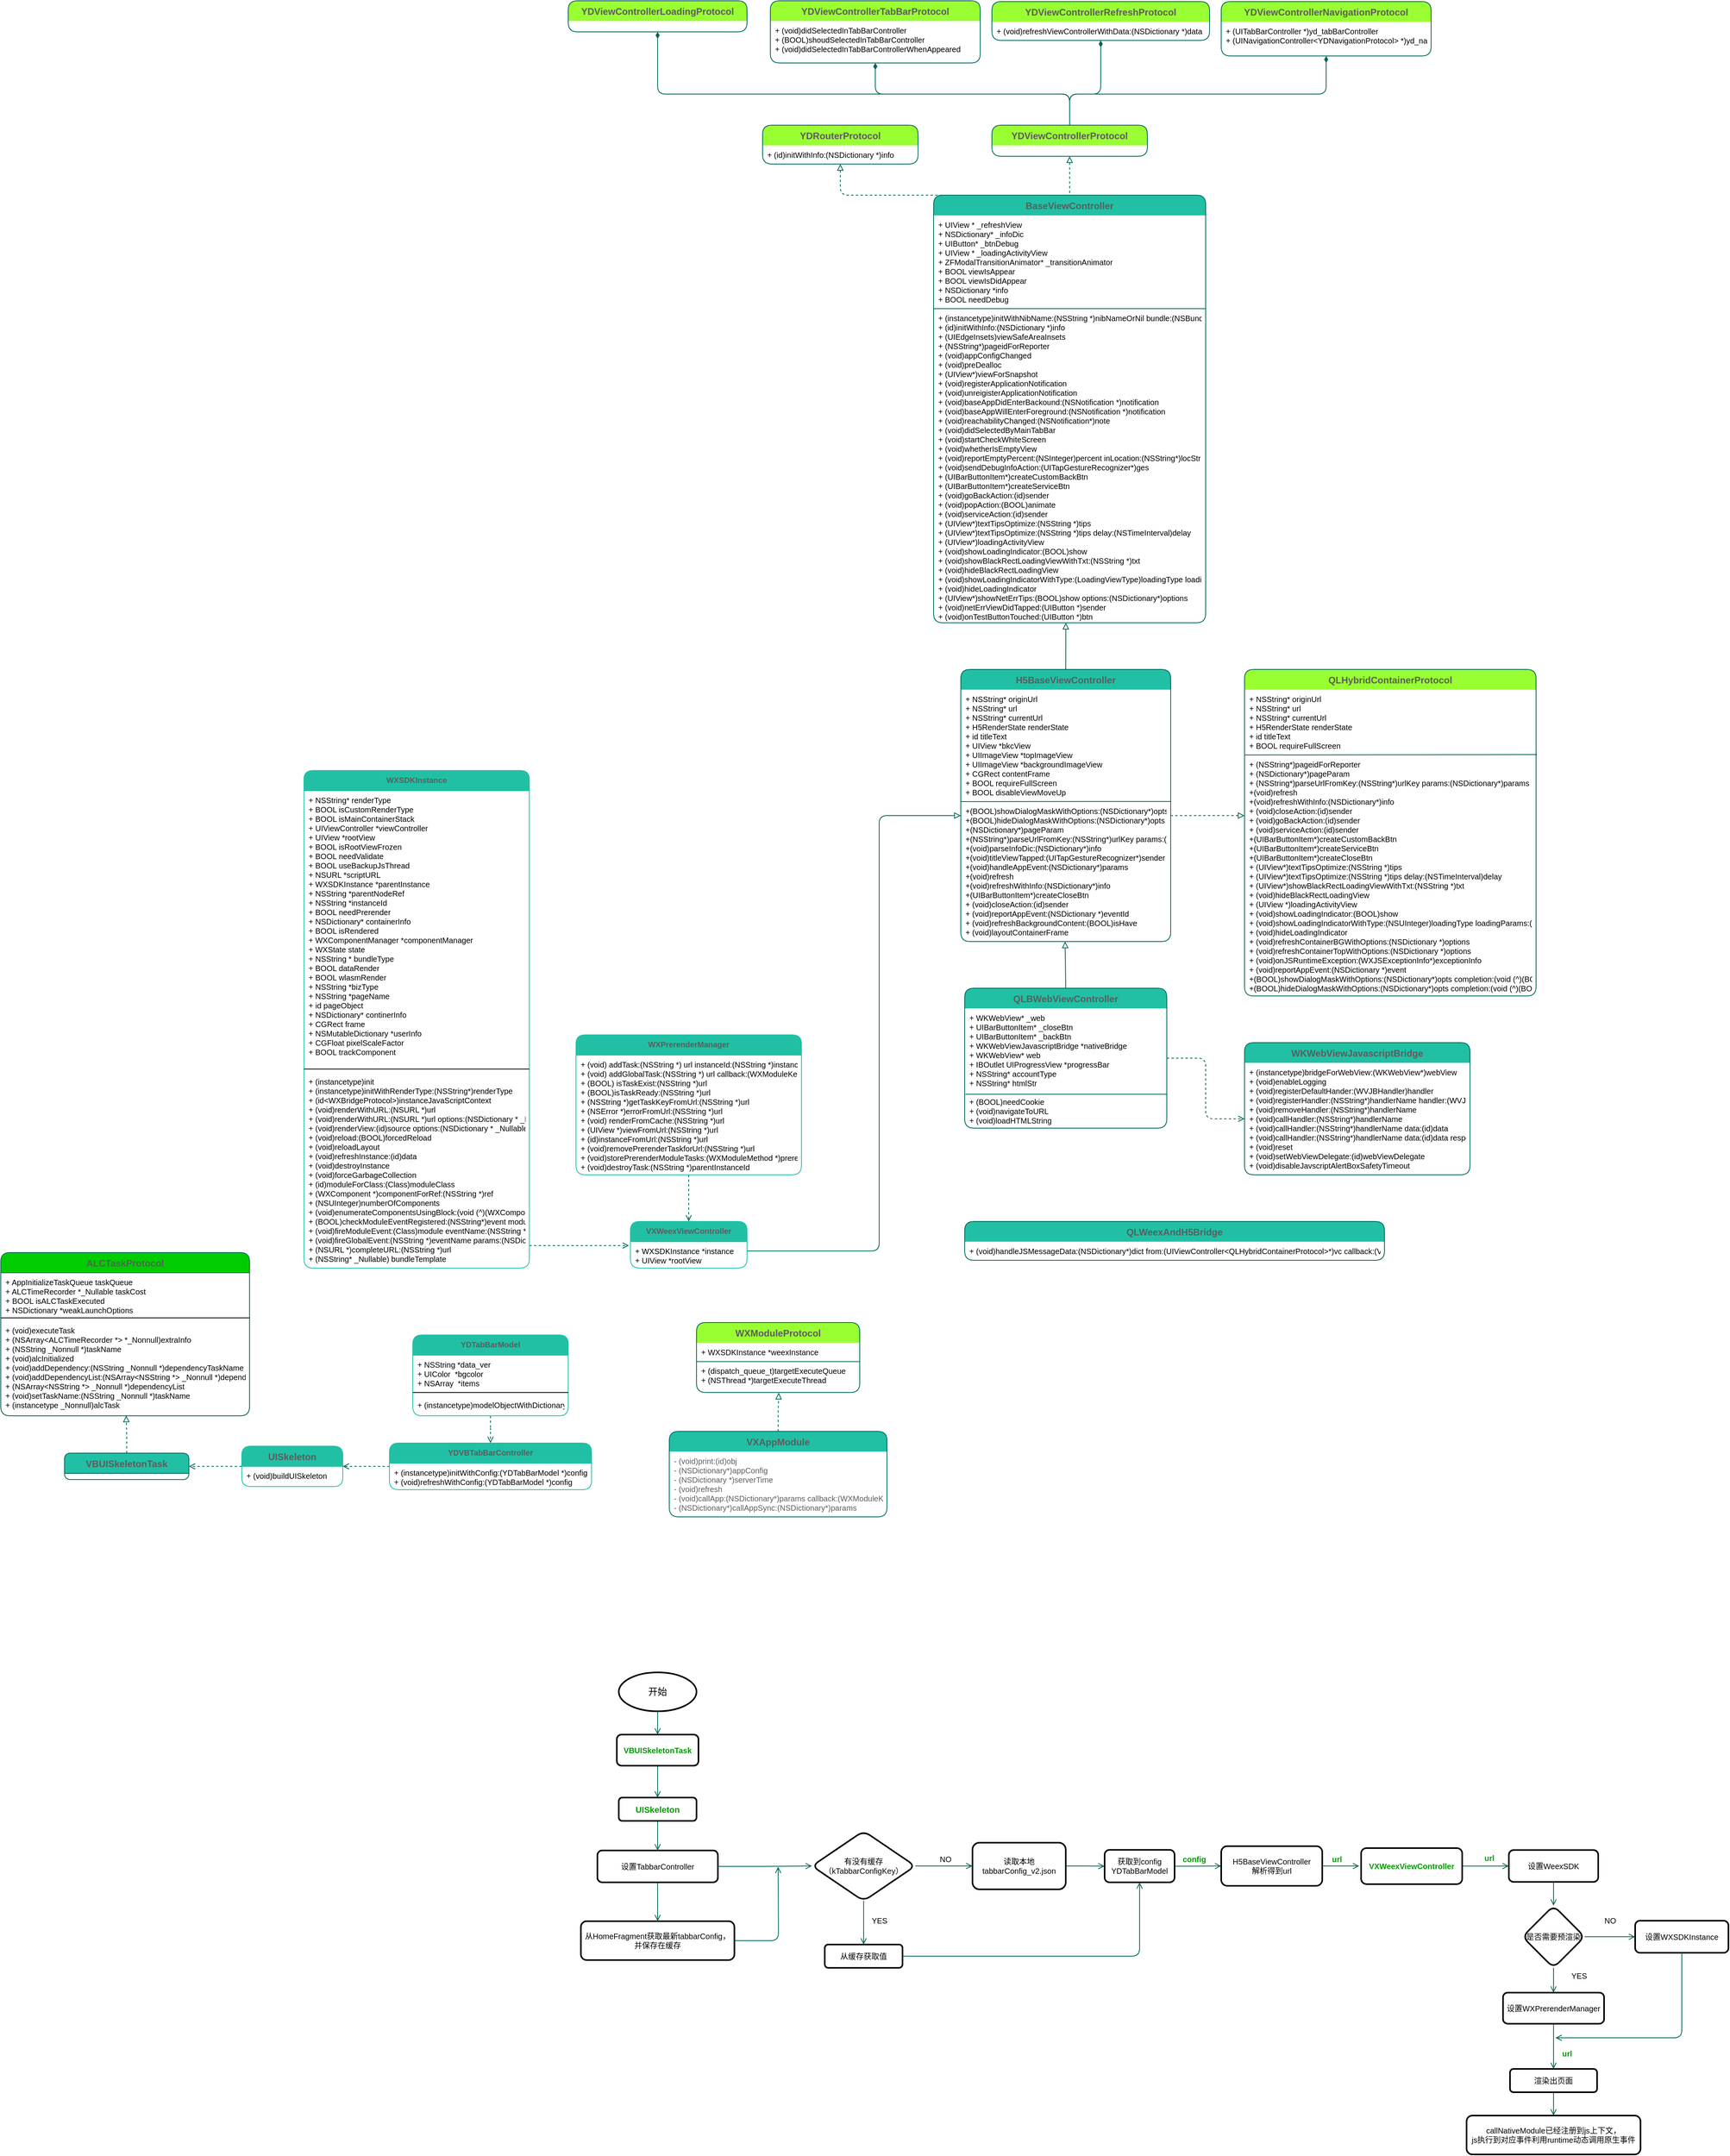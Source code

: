 <mxfile version="14.4.2" type="github" pages="2">
  <diagram id="C5RBs43oDa-KdzZeNtuy" name="Weex加载">
    <mxGraphModel dx="3026" dy="3088" grid="1" gridSize="10" guides="1" tooltips="1" connect="1" arrows="1" fold="1" page="1" pageScale="1" pageWidth="827" pageHeight="1169" math="0" shadow="0">
      <root>
        <mxCell id="WIyWlLk6GJQsqaUBKTNV-0" />
        <mxCell id="WIyWlLk6GJQsqaUBKTNV-1" parent="WIyWlLk6GJQsqaUBKTNV-0" />
        <mxCell id="Zo8zre_AHFBqHG1fS06w-28" value="QLWeexAndH5Bridge" style="swimlane;fontStyle=1;align=center;verticalAlign=top;childLayout=stackLayout;horizontal=1;startSize=26;horizontalStack=0;resizeParent=1;resizeParentMax=0;resizeLast=0;collapsible=1;marginBottom=0;rounded=1;sketch=0;strokeColor=#006658;fillColor=#21C0A5;fontColor=#5C5C5C;swimlaneLine=0;" parent="WIyWlLk6GJQsqaUBKTNV-1" vertex="1">
          <mxGeometry x="360" y="280" width="540" height="50" as="geometry" />
        </mxCell>
        <mxCell id="Zo8zre_AHFBqHG1fS06w-31" value="+ (void)handleJSMessageData:(NSDictionary*)dict from:(UIViewController&lt;QLHybridContainerProtocol&gt;*)vc callback:(VXModuleKeepAliveCallback)callback" style="text;strokeColor=none;fillColor=none;align=left;verticalAlign=top;spacingLeft=4;spacingRight=4;overflow=hidden;rotatable=0;points=[[0,0.5],[1,0.5]];portConstraint=eastwest;fontSize=10;" parent="Zo8zre_AHFBqHG1fS06w-28" vertex="1">
          <mxGeometry y="26" width="540" height="24" as="geometry" />
        </mxCell>
        <mxCell id="Zo8zre_AHFBqHG1fS06w-32" value="WKWebViewJavascriptBridge" style="swimlane;fontStyle=1;align=center;verticalAlign=top;childLayout=stackLayout;horizontal=1;startSize=26;horizontalStack=0;resizeParent=1;resizeParentMax=0;resizeLast=0;collapsible=1;marginBottom=0;rounded=1;sketch=0;strokeColor=#006658;fillColor=#21C0A5;fontColor=#5C5C5C;swimlaneLine=0;" parent="WIyWlLk6GJQsqaUBKTNV-1" vertex="1">
          <mxGeometry x="720" y="50" width="290" height="170" as="geometry" />
        </mxCell>
        <mxCell id="Zo8zre_AHFBqHG1fS06w-33" value="+ (instancetype)bridgeForWebView:(WKWebView*)webView&#xa;+ (void)enableLogging&#xa;+ (void)registerDefaultHander:(WVJBHandler)handler&#xa;+ (void)registerHandler:(NSString*)handlerName handler:(WVJBHandler)handler&#xa;+ (void)removeHandler:(NSString*)handlerName&#xa;+ (void)callHandler:(NSString*)handlerName&#xa;+ (void)callHandler:(NSString*)handlerName data:(id)data&#xa;+ (void)callHandler:(NSString*)handlerName data:(id)data responseCallback:(WVJBResponseCallback)responseCallback&#xa;+ (void)reset&#xa;+ (void)setWebViewDelegate:(id)webViewDelegate&#xa;+ (void)disableJavscriptAlertBoxSafetyTimeout" style="text;strokeColor=none;fillColor=none;align=left;verticalAlign=top;spacingLeft=4;spacingRight=4;overflow=hidden;rotatable=0;points=[[0,0.5],[1,0.5]];portConstraint=eastwest;fontSize=10;" parent="Zo8zre_AHFBqHG1fS06w-32" vertex="1">
          <mxGeometry y="26" width="290" height="144" as="geometry" />
        </mxCell>
        <mxCell id="Zo8zre_AHFBqHG1fS06w-92" style="edgeStyle=orthogonalEdgeStyle;curved=0;rounded=1;sketch=0;orthogonalLoop=1;jettySize=auto;html=1;entryX=0;entryY=0.5;entryDx=0;entryDy=0;startArrow=none;startFill=0;endArrow=open;endFill=0;strokeColor=#006658;fillColor=#21C0A5;fontSize=10;fontColor=#FF9575;dashed=1;" parent="WIyWlLk6GJQsqaUBKTNV-1" source="Zo8zre_AHFBqHG1fS06w-35" target="Zo8zre_AHFBqHG1fS06w-33" edge="1">
          <mxGeometry relative="1" as="geometry" />
        </mxCell>
        <mxCell id="Zo8zre_AHFBqHG1fS06w-35" value="QLBWebViewController" style="swimlane;fontStyle=1;align=center;verticalAlign=top;childLayout=stackLayout;horizontal=1;startSize=26;horizontalStack=0;resizeParent=1;resizeParentMax=0;resizeLast=0;collapsible=1;marginBottom=0;rounded=1;sketch=0;strokeColor=#006658;fillColor=#21C0A5;fontColor=#5C5C5C;swimlaneLine=0;" parent="WIyWlLk6GJQsqaUBKTNV-1" vertex="1">
          <mxGeometry x="360" y="-20" width="260" height="180" as="geometry">
            <mxRectangle x="360" y="-20" width="170" height="26" as="alternateBounds" />
          </mxGeometry>
        </mxCell>
        <mxCell id="Zo8zre_AHFBqHG1fS06w-36" value="+ WKWebView* _web&#xa;+ UIBarButtonItem* _closeBtn&#xa;+ UIBarButtonItem* _backBtn&#xa;+ WKWebViewJavascriptBridge *nativeBridge&#xa;+ WKWebView* web&#xa;+ IBOutlet UIProgressView *progressBar&#xa;+ NSString* accountType&#xa;+ NSString* htmlStr&#xa;&#xa;+ (BOOL)needCookie&#xa;+ (void)navigateToURL&#xa;+ (void)loadHTMLString" style="text;strokeColor=none;fillColor=none;align=left;verticalAlign=top;spacingLeft=4;spacingRight=4;overflow=hidden;rotatable=0;points=[[0,0.5],[1,0.5]];portConstraint=eastwest;fontSize=10;" parent="Zo8zre_AHFBqHG1fS06w-35" vertex="1">
          <mxGeometry y="26" width="260" height="154" as="geometry" />
        </mxCell>
        <mxCell id="Zo8zre_AHFBqHG1fS06w-103" value="" style="endArrow=none;html=1;strokeColor=#006658;fillColor=#21C0A5;fontSize=10;fontColor=#FF9575;exitX=0.004;exitY=0.717;exitDx=0;exitDy=0;exitPerimeter=0;entryX=1;entryY=0.717;entryDx=0;entryDy=0;entryPerimeter=0;" parent="Zo8zre_AHFBqHG1fS06w-35" source="Zo8zre_AHFBqHG1fS06w-36" target="Zo8zre_AHFBqHG1fS06w-36" edge="1">
          <mxGeometry width="50" height="50" relative="1" as="geometry">
            <mxPoint x="10" y="170" as="sourcePoint" />
            <mxPoint x="60" y="120" as="targetPoint" />
          </mxGeometry>
        </mxCell>
        <mxCell id="Zo8zre_AHFBqHG1fS06w-83" style="edgeStyle=orthogonalEdgeStyle;curved=0;rounded=1;sketch=0;orthogonalLoop=1;jettySize=auto;html=1;entryX=1;entryY=0.5;entryDx=0;entryDy=0;startArrow=block;startFill=0;endArrow=none;endFill=0;strokeColor=#006658;fillColor=#21C0A5;fontSize=10;fontColor=#FF9575;dashed=1;" parent="WIyWlLk6GJQsqaUBKTNV-1" source="Zo8zre_AHFBqHG1fS06w-43" target="Zo8zre_AHFBqHG1fS06w-52" edge="1">
          <mxGeometry relative="1" as="geometry">
            <Array as="points">
              <mxPoint x="878" y="-242" />
            </Array>
          </mxGeometry>
        </mxCell>
        <mxCell id="Zo8zre_AHFBqHG1fS06w-43" value="QLHybridContainerProtocol" style="swimlane;fontStyle=1;align=center;verticalAlign=top;childLayout=stackLayout;horizontal=1;startSize=26;horizontalStack=0;resizeParent=1;resizeParentMax=0;resizeLast=0;collapsible=1;marginBottom=0;rounded=1;sketch=0;strokeColor=#006658;fontColor=#5C5C5C;swimlaneLine=0;fontSize=12;fillColor=#99FF33;" parent="WIyWlLk6GJQsqaUBKTNV-1" vertex="1">
          <mxGeometry x="720" y="-430" width="375" height="420" as="geometry">
            <mxRectangle x="690" y="-540" width="170" height="26" as="alternateBounds" />
          </mxGeometry>
        </mxCell>
        <mxCell id="Zo8zre_AHFBqHG1fS06w-49" value="" style="endArrow=none;html=1;rounded=0;strokeColor=#006658;fillColor=#21C0A5;fontSize=12;fontColor=#5C5C5C;entryX=1.003;entryY=0.212;entryDx=0;entryDy=0;entryPerimeter=0;" parent="Zo8zre_AHFBqHG1fS06w-43" target="Zo8zre_AHFBqHG1fS06w-45" edge="1">
          <mxGeometry relative="1" as="geometry">
            <mxPoint y="110" as="sourcePoint" />
            <mxPoint x="160" y="110" as="targetPoint" />
          </mxGeometry>
        </mxCell>
        <mxCell id="Zo8zre_AHFBqHG1fS06w-45" value="+ NSString* originUrl&#xa;+ NSString* url&#xa;+ NSString* currentUrl&#xa;+ H5RenderState renderState&#xa;+ id titleText&#xa;+ BOOL requireFullScreen&#xa;&#xa;+ (NSString*)pageidForReporter&#xa;+ (NSDictionary*)pageParam&#xa;+ (NSString*)parseUrlFromKey:(NSString*)urlKey params:(NSDictionary*)params&#xa;+(void)refresh&#xa;+(void)refreshWithInfo:(NSDictionary*)info&#xa;+ (void)closeAction:(id)sender&#xa;+ (void)goBackAction:(id)sender&#xa;+ (void)serviceAction:(id)sender&#xa;+(UIBarButtonItem*)createCustomBackBtn&#xa;+(UIBarButtonItem*)createServiceBtn&#xa;+(UIBarButtonItem*)createCloseBtn&#xa;+ (UIView*)textTipsOptimize:(NSString *)tips&#xa;+ (UIView*)textTipsOptimize:(NSString *)tips delay:(NSTimeInterval)delay&#xa;+ (UIView*)showBlackRectLoadingViewWithTxt:(NSString *)txt&#xa;+ (void)hideBlackRectLoadingView&#xa;+ (UIView *)loadingActivityView&#xa;+ (void)showLoadingIndicator:(BOOL)show&#xa;+ (void)showLoadingIndicatorWithType:(NSUInteger)loadingType loadingParams:(NSDictionary *)params&#xa;+ (void)hideLoadingIndicator&#xa;+ (void)refreshContainerBGWithOptions:(NSDictionary *)options&#xa;+ (void)refreshContainerTopWithOptions:(NSDictionary *)options&#xa;+ (void)onJSRuntimeException:(WXJSExceptionInfo*)exceptionInfo&#xa;+ (void)reportAppEvent:(NSDictionary *)event&#xa;+(BOOL)showDialogMaskWithOptions:(NSDictionary*)opts completion:(void (^)(BOOL finished))completion&#xa;+(BOOL)hideDialogMaskWithOptions:(NSDictionary*)opts completion:(void (^)(BOOL finished))completion" style="text;strokeColor=none;fillColor=none;align=left;verticalAlign=top;spacingLeft=4;spacingRight=4;overflow=hidden;rotatable=0;points=[[0,0.5],[1,0.5]];portConstraint=eastwest;fontSize=10;" parent="Zo8zre_AHFBqHG1fS06w-43" vertex="1">
          <mxGeometry y="26" width="375" height="394" as="geometry" />
        </mxCell>
        <mxCell id="Zo8zre_AHFBqHG1fS06w-50" value="H5BaseViewController" style="swimlane;fontStyle=1;align=center;verticalAlign=top;childLayout=stackLayout;horizontal=1;startSize=26;horizontalStack=0;resizeParent=1;resizeParentMax=0;resizeLast=0;collapsible=1;marginBottom=0;rounded=1;sketch=0;strokeColor=#006658;fillColor=#21C0A5;fontColor=#5C5C5C;swimlaneLine=0;" parent="WIyWlLk6GJQsqaUBKTNV-1" vertex="1">
          <mxGeometry x="355" y="-430" width="270" height="350" as="geometry">
            <mxRectangle x="310" y="-530" width="170" height="26" as="alternateBounds" />
          </mxGeometry>
        </mxCell>
        <mxCell id="Zo8zre_AHFBqHG1fS06w-53" value="" style="endArrow=none;html=1;rounded=0;strokeColor=#006658;fillColor=#21C0A5;fontSize=10;fontColor=#5C5C5C;entryX=1;entryY=0.444;entryDx=0;entryDy=0;entryPerimeter=0;" parent="Zo8zre_AHFBqHG1fS06w-50" target="Zo8zre_AHFBqHG1fS06w-52" edge="1">
          <mxGeometry relative="1" as="geometry">
            <mxPoint y="170" as="sourcePoint" />
            <mxPoint x="160" y="170" as="targetPoint" />
          </mxGeometry>
        </mxCell>
        <mxCell id="Zo8zre_AHFBqHG1fS06w-52" value="+ NSString* originUrl&#xa;+ NSString* url&#xa;+ NSString* currentUrl&#xa;+ H5RenderState renderState&#xa;+ id titleText&#xa;+ UIView *bkcView&#xa;+ UIImageView *topImageView&#xa;+ UIImageView *backgroundImageView&#xa;+ CGRect contentFrame&#xa;+ BOOL requireFullScreen&#xa;+ BOOL disableViewMoveUp&#xa;&#xa;+(BOOL)showDialogMaskWithOptions:(NSDictionary*)opts completion:(void (^)(BOOL finished))completion&#xa;+(BOOL)hideDialogMaskWithOptions:(NSDictionary*)opts completion:(void (^)(BOOL finished))completion&#xa;+(NSDictionary*)pageParam&#xa;+(NSString*)parseUrlFromKey:(NSString*)urlKey params:(NSDictionary*)params&#xa;+(void)parseInfoDic:(NSDictionary*)info&#xa;+(void)titleViewTapped:(UITapGestureRecognizer*)sender&#xa;+(void)handleAppEvent:(NSDictionary*)params&#xa;+(void)refresh&#xa;+(void)refreshWithInfo:(NSDictionary*)info&#xa;+(UIBarButtonItem*)createCloseBtn&#xa;+ (void)closeAction:(id)sender&#xa;+ (void)reportAppEvent:(NSDictionary *)eventId&#xa;+ (void)refreshBackgroundContent:(BOOL)isHave&#xa;+ (void)layoutContainerFrame" style="text;strokeColor=none;fillColor=none;align=left;verticalAlign=top;spacingLeft=4;spacingRight=4;overflow=hidden;rotatable=0;points=[[0,0.5],[1,0.5]];portConstraint=eastwest;fontSize=10;" parent="Zo8zre_AHFBqHG1fS06w-50" vertex="1">
          <mxGeometry y="26" width="270" height="324" as="geometry" />
        </mxCell>
        <mxCell id="Zo8zre_AHFBqHG1fS06w-54" value="BaseViewController" style="swimlane;fontStyle=1;align=center;verticalAlign=top;childLayout=stackLayout;horizontal=1;startSize=26;horizontalStack=0;resizeParent=1;resizeParentMax=0;resizeLast=0;collapsible=1;marginBottom=0;rounded=1;sketch=0;strokeColor=#006658;fillColor=#21C0A5;fontColor=#5C5C5C;swimlaneLine=0;" parent="WIyWlLk6GJQsqaUBKTNV-1" vertex="1">
          <mxGeometry x="320" y="-1040" width="350" height="550" as="geometry">
            <mxRectangle x="320" y="-1040" width="170" height="26" as="alternateBounds" />
          </mxGeometry>
        </mxCell>
        <mxCell id="Zo8zre_AHFBqHG1fS06w-57" value="" style="endArrow=none;html=1;rounded=0;strokeColor=#006658;fillColor=#21C0A5;fontSize=10;fontColor=#5C5C5C;entryX=1;entryY=0.229;entryDx=0;entryDy=0;entryPerimeter=0;" parent="Zo8zre_AHFBqHG1fS06w-54" target="Zo8zre_AHFBqHG1fS06w-56" edge="1">
          <mxGeometry relative="1" as="geometry">
            <mxPoint y="146" as="sourcePoint" />
            <mxPoint x="160" y="146" as="targetPoint" />
          </mxGeometry>
        </mxCell>
        <mxCell id="Zo8zre_AHFBqHG1fS06w-56" value="+ UIView * _refreshView&#xa;+ NSDictionary* _infoDic&#xa;+ UIButton* _btnDebug&#xa;+ UIView * _loadingActivityView&#xa;+ ZFModalTransitionAnimator* _transitionAnimator&#xa;+ BOOL viewIsAppear&#xa;+ BOOL viewIsDidAppear&#xa;+ NSDictionary *info&#xa;+ BOOL needDebug&#xa;&#xa;+ (instancetype)initWithNibName:(NSString *)nibNameOrNil bundle:(NSBundle *)nibBundleOrNil __attribute__((unavailable(&quot;use initWithInfo instead:&quot;)))&#xa;+ (id)initWithInfo:(NSDictionary *)info&#xa;+ (UIEdgeInsets)viewSafeAreaInsets&#xa;+ (NSString*)pageidForReporter&#xa;+ (void)appConfigChanged&#xa;+ (void)preDealloc&#xa;+ (UIView*)viewForSnapshot&#xa;+ (void)registerApplicationNotification&#xa;+ (void)unreigisterApplicationNotification&#xa;+ (void)baseAppDidEnterBackound:(NSNotification *)notification&#xa;+ (void)baseAppWillEnterForeground:(NSNotification *)notification&#xa;+ (void)reachabilityChanged:(NSNotification*)note&#xa;+ (void)didSelectedByMainTabBar&#xa;+ (void)startCheckWhiteScreen&#xa;+ (void)whetherIsEmptyView&#xa;+ (void)reportEmptyPercent:(NSInteger)percent inLocation:(NSString*)locStr url:(NSString*)urlstr&#xa;+ (void)sendDebugInfoAction:(UITapGestureRecognizer*)ges&#xa;+ (UIBarButtonItem*)createCustomBackBtn&#xa;+ (UIBarButtonItem*)createServiceBtn&#xa;+ (void)goBackAction:(id)sender&#xa;+ (void)popAction:(BOOL)animate&#xa;+ (void)serviceAction:(id)sender&#xa;+ (UIView*)textTipsOptimize:(NSString *)tips&#xa;+ (UIView*)textTipsOptimize:(NSString *)tips delay:(NSTimeInterval)delay&#xa;+ (UIView*)loadingActivityView&#xa;+ (void)showLoadingIndicator:(BOOL)show&#xa;+ (void)showBlackRectLoadingViewWithTxt:(NSString *)txt&#xa;+ (void)hideBlackRectLoadingView&#xa;+ (void)showLoadingIndicatorWithType:(LoadingViewType)loadingType loadingParams:(NSDictionary *)params&#xa;+ (void)hideLoadingIndicator&#xa;+ (UIView*)showNetErrTips:(BOOL)show options:(NSDictionary*)options&#xa;+ (void)netErrViewDidTapped:(UIButton *)sender&#xa;+ (void)onTestButtonTouched:(UIButton *)btn" style="text;strokeColor=none;fillColor=none;align=left;verticalAlign=top;spacingLeft=4;spacingRight=4;overflow=hidden;rotatable=0;points=[[0,0.5],[1,0.5]];portConstraint=eastwest;fontSize=10;" parent="Zo8zre_AHFBqHG1fS06w-54" vertex="1">
          <mxGeometry y="26" width="350" height="524" as="geometry" />
        </mxCell>
        <mxCell id="Zo8zre_AHFBqHG1fS06w-84" style="edgeStyle=orthogonalEdgeStyle;curved=0;rounded=1;sketch=0;orthogonalLoop=1;jettySize=auto;html=1;entryX=0.25;entryY=0;entryDx=0;entryDy=0;dashed=1;startArrow=block;startFill=0;endArrow=none;endFill=0;strokeColor=#006658;fillColor=#21C0A5;fontSize=10;fontColor=#FF9575;" parent="WIyWlLk6GJQsqaUBKTNV-1" source="Zo8zre_AHFBqHG1fS06w-58" target="Zo8zre_AHFBqHG1fS06w-54" edge="1">
          <mxGeometry relative="1" as="geometry">
            <Array as="points">
              <mxPoint x="200" y="-1040" />
            </Array>
          </mxGeometry>
        </mxCell>
        <mxCell id="Zo8zre_AHFBqHG1fS06w-58" value="YDRouterProtocol" style="swimlane;fontStyle=1;align=center;verticalAlign=top;childLayout=stackLayout;horizontal=1;startSize=26;horizontalStack=0;resizeParent=1;resizeParentMax=0;resizeLast=0;collapsible=1;marginBottom=0;rounded=1;sketch=0;strokeColor=#006658;fontColor=#5C5C5C;swimlaneLine=0;fontSize=12;fillColor=#99FF33;" parent="WIyWlLk6GJQsqaUBKTNV-1" vertex="1">
          <mxGeometry x="100" y="-1130" width="200" height="50" as="geometry">
            <mxRectangle x="690" y="-540" width="170" height="26" as="alternateBounds" />
          </mxGeometry>
        </mxCell>
        <mxCell id="Zo8zre_AHFBqHG1fS06w-60" value="+ (id)initWithInfo:(NSDictionary *)info" style="text;strokeColor=none;fillColor=none;align=left;verticalAlign=top;spacingLeft=4;spacingRight=4;overflow=hidden;rotatable=0;points=[[0,0.5],[1,0.5]];portConstraint=eastwest;fontSize=10;" parent="Zo8zre_AHFBqHG1fS06w-58" vertex="1">
          <mxGeometry y="26" width="200" height="24" as="geometry" />
        </mxCell>
        <mxCell id="Zo8zre_AHFBqHG1fS06w-86" style="edgeStyle=orthogonalEdgeStyle;curved=0;rounded=1;sketch=0;orthogonalLoop=1;jettySize=auto;html=1;entryX=0.5;entryY=0;entryDx=0;entryDy=0;dashed=1;startArrow=block;startFill=0;endArrow=none;endFill=0;strokeColor=#006658;fillColor=#21C0A5;fontSize=10;fontColor=#FF9575;" parent="WIyWlLk6GJQsqaUBKTNV-1" source="Zo8zre_AHFBqHG1fS06w-61" target="Zo8zre_AHFBqHG1fS06w-54" edge="1">
          <mxGeometry relative="1" as="geometry" />
        </mxCell>
        <mxCell id="Zo8zre_AHFBqHG1fS06w-61" value="YDViewControllerProtocol" style="swimlane;fontStyle=1;align=center;verticalAlign=top;childLayout=stackLayout;horizontal=1;startSize=26;horizontalStack=0;resizeParent=1;resizeParentMax=0;resizeLast=0;collapsible=1;marginBottom=0;rounded=1;sketch=0;strokeColor=#006658;fontColor=#5C5C5C;swimlaneLine=0;fontSize=12;fillColor=#99FF33;" parent="WIyWlLk6GJQsqaUBKTNV-1" vertex="1">
          <mxGeometry x="395" y="-1130" width="200" height="40" as="geometry">
            <mxRectangle x="690" y="-540" width="170" height="26" as="alternateBounds" />
          </mxGeometry>
        </mxCell>
        <mxCell id="Zo8zre_AHFBqHG1fS06w-87" style="edgeStyle=orthogonalEdgeStyle;curved=0;rounded=1;sketch=0;orthogonalLoop=1;jettySize=auto;html=1;entryX=0.5;entryY=0;entryDx=0;entryDy=0;startArrow=diamondThin;startFill=1;endArrow=none;endFill=0;strokeColor=#006658;fillColor=#21C0A5;fontSize=10;fontColor=#FF9575;" parent="WIyWlLk6GJQsqaUBKTNV-1" source="Zo8zre_AHFBqHG1fS06w-65" target="Zo8zre_AHFBqHG1fS06w-61" edge="1">
          <mxGeometry relative="1" as="geometry">
            <Array as="points">
              <mxPoint x="-35" y="-1170" />
              <mxPoint x="495" y="-1170" />
            </Array>
          </mxGeometry>
        </mxCell>
        <mxCell id="Zo8zre_AHFBqHG1fS06w-65" value="YDViewControllerLoadingProtocol" style="swimlane;fontStyle=1;align=center;verticalAlign=top;childLayout=stackLayout;horizontal=1;startSize=26;horizontalStack=0;resizeParent=1;resizeParentMax=0;resizeLast=0;collapsible=1;marginBottom=0;rounded=1;sketch=0;strokeColor=#006658;fontColor=#5C5C5C;swimlaneLine=0;fontSize=12;fillColor=#99FF33;" parent="WIyWlLk6GJQsqaUBKTNV-1" vertex="1">
          <mxGeometry x="-150" y="-1290" width="230" height="40" as="geometry">
            <mxRectangle x="690" y="-540" width="170" height="26" as="alternateBounds" />
          </mxGeometry>
        </mxCell>
        <mxCell id="Zo8zre_AHFBqHG1fS06w-90" style="edgeStyle=orthogonalEdgeStyle;curved=0;rounded=1;sketch=0;orthogonalLoop=1;jettySize=auto;html=1;entryX=0.5;entryY=0;entryDx=0;entryDy=0;startArrow=diamondThin;startFill=1;endArrow=none;endFill=0;strokeColor=#006658;fillColor=#21C0A5;fontSize=10;fontColor=#FF9575;" parent="WIyWlLk6GJQsqaUBKTNV-1" source="Zo8zre_AHFBqHG1fS06w-67" target="Zo8zre_AHFBqHG1fS06w-61" edge="1">
          <mxGeometry relative="1" as="geometry">
            <Array as="points">
              <mxPoint x="825" y="-1170" />
              <mxPoint x="495" y="-1170" />
            </Array>
          </mxGeometry>
        </mxCell>
        <mxCell id="Zo8zre_AHFBqHG1fS06w-67" value="YDViewControllerNavigationProtocol" style="swimlane;fontStyle=1;align=center;verticalAlign=top;childLayout=stackLayout;horizontal=1;startSize=26;horizontalStack=0;resizeParent=1;resizeParentMax=0;resizeLast=0;collapsible=1;marginBottom=0;rounded=1;sketch=0;strokeColor=#006658;fontColor=#5C5C5C;swimlaneLine=0;fontSize=12;fillColor=#99FF33;" parent="WIyWlLk6GJQsqaUBKTNV-1" vertex="1">
          <mxGeometry x="690" y="-1289" width="270" height="70" as="geometry">
            <mxRectangle x="690" y="-540" width="170" height="26" as="alternateBounds" />
          </mxGeometry>
        </mxCell>
        <mxCell id="Zo8zre_AHFBqHG1fS06w-68" value="+ (UITabBarController *)yd_tabBarController&#xa;+ (UINavigationController&lt;YDNavigationProtocol&gt; *)yd_navigationController" style="text;strokeColor=none;fillColor=none;align=left;verticalAlign=top;spacingLeft=4;spacingRight=4;overflow=hidden;rotatable=0;points=[[0,0.5],[1,0.5]];portConstraint=eastwest;fontSize=10;" parent="Zo8zre_AHFBqHG1fS06w-67" vertex="1">
          <mxGeometry y="26" width="270" height="44" as="geometry" />
        </mxCell>
        <mxCell id="Zo8zre_AHFBqHG1fS06w-88" style="edgeStyle=orthogonalEdgeStyle;curved=0;rounded=1;sketch=0;orthogonalLoop=1;jettySize=auto;html=1;entryX=0.5;entryY=0;entryDx=0;entryDy=0;startArrow=diamondThin;startFill=1;endArrow=none;endFill=0;strokeColor=#006658;fillColor=#21C0A5;fontSize=10;fontColor=#FF9575;" parent="WIyWlLk6GJQsqaUBKTNV-1" source="Zo8zre_AHFBqHG1fS06w-69" target="Zo8zre_AHFBqHG1fS06w-61" edge="1">
          <mxGeometry relative="1" as="geometry">
            <Array as="points">
              <mxPoint x="245" y="-1170" />
              <mxPoint x="495" y="-1170" />
            </Array>
          </mxGeometry>
        </mxCell>
        <mxCell id="Zo8zre_AHFBqHG1fS06w-69" value="YDViewControllerTabBarProtocol" style="swimlane;fontStyle=1;align=center;verticalAlign=top;childLayout=stackLayout;horizontal=1;startSize=26;horizontalStack=0;resizeParent=1;resizeParentMax=0;resizeLast=0;collapsible=1;marginBottom=0;rounded=1;sketch=0;strokeColor=#006658;fontColor=#5C5C5C;swimlaneLine=0;fontSize=12;fillColor=#99FF33;" parent="WIyWlLk6GJQsqaUBKTNV-1" vertex="1">
          <mxGeometry x="110" y="-1290" width="270" height="80" as="geometry">
            <mxRectangle x="690" y="-540" width="170" height="26" as="alternateBounds" />
          </mxGeometry>
        </mxCell>
        <mxCell id="Zo8zre_AHFBqHG1fS06w-70" value="+ (void)didSelectedInTabBarController&#xa;+ (BOOL)shoudSelectedInTabBarController&#xa;+ (void)didSelectedInTabBarControllerWhenAppeared" style="text;strokeColor=none;fillColor=none;align=left;verticalAlign=top;spacingLeft=4;spacingRight=4;overflow=hidden;rotatable=0;points=[[0,0.5],[1,0.5]];portConstraint=eastwest;fontSize=10;" parent="Zo8zre_AHFBqHG1fS06w-69" vertex="1">
          <mxGeometry y="26" width="270" height="54" as="geometry" />
        </mxCell>
        <mxCell id="Zo8zre_AHFBqHG1fS06w-89" style="edgeStyle=orthogonalEdgeStyle;curved=0;rounded=1;sketch=0;orthogonalLoop=1;jettySize=auto;html=1;entryX=0.5;entryY=0;entryDx=0;entryDy=0;startArrow=diamondThin;startFill=1;endArrow=none;endFill=0;strokeColor=#006658;fillColor=#21C0A5;fontSize=10;fontColor=#FF9575;" parent="WIyWlLk6GJQsqaUBKTNV-1" source="Zo8zre_AHFBqHG1fS06w-71" target="Zo8zre_AHFBqHG1fS06w-61" edge="1">
          <mxGeometry relative="1" as="geometry">
            <Array as="points">
              <mxPoint x="535" y="-1170" />
              <mxPoint x="495" y="-1170" />
            </Array>
          </mxGeometry>
        </mxCell>
        <mxCell id="Zo8zre_AHFBqHG1fS06w-71" value="YDViewControllerRefreshProtocol" style="swimlane;fontStyle=1;align=center;verticalAlign=top;childLayout=stackLayout;horizontal=1;startSize=26;horizontalStack=0;resizeParent=1;resizeParentMax=0;resizeLast=0;collapsible=1;marginBottom=0;rounded=1;sketch=0;strokeColor=#006658;fontColor=#5C5C5C;swimlaneLine=0;fontSize=12;fillColor=#99FF33;" parent="WIyWlLk6GJQsqaUBKTNV-1" vertex="1">
          <mxGeometry x="395" y="-1289" width="280" height="50" as="geometry">
            <mxRectangle x="690" y="-540" width="170" height="26" as="alternateBounds" />
          </mxGeometry>
        </mxCell>
        <mxCell id="Zo8zre_AHFBqHG1fS06w-72" value="+ (void)refreshViewControllerWithData:(NSDictionary *)data&#xa;" style="text;strokeColor=none;fillColor=none;align=left;verticalAlign=top;spacingLeft=4;spacingRight=4;overflow=hidden;rotatable=0;points=[[0,0.5],[1,0.5]];portConstraint=eastwest;fontSize=10;" parent="Zo8zre_AHFBqHG1fS06w-71" vertex="1">
          <mxGeometry y="26" width="280" height="24" as="geometry" />
        </mxCell>
        <mxCell id="Zo8zre_AHFBqHG1fS06w-77" value="" style="endArrow=none;html=1;strokeColor=#006658;fillColor=#21C0A5;fontSize=10;fontColor=#FF9575;entryX=0.5;entryY=0;entryDx=0;entryDy=0;startArrow=block;startFill=0;endFill=0;exitX=0.497;exitY=1;exitDx=0;exitDy=0;exitPerimeter=0;" parent="WIyWlLk6GJQsqaUBKTNV-1" source="Zo8zre_AHFBqHG1fS06w-52" target="Zo8zre_AHFBqHG1fS06w-35" edge="1">
          <mxGeometry width="50" height="50" relative="1" as="geometry">
            <mxPoint x="490" y="-170" as="sourcePoint" />
            <mxPoint x="340" y="-90" as="targetPoint" />
          </mxGeometry>
        </mxCell>
        <mxCell id="Zo8zre_AHFBqHG1fS06w-78" value="" style="endArrow=none;html=1;strokeColor=#006658;fillColor=#21C0A5;fontSize=10;fontColor=#FF9575;entryX=0.5;entryY=0;entryDx=0;entryDy=0;startArrow=block;startFill=0;endFill=0;exitX=0.486;exitY=1;exitDx=0;exitDy=0;exitPerimeter=0;" parent="WIyWlLk6GJQsqaUBKTNV-1" source="Zo8zre_AHFBqHG1fS06w-56" target="Zo8zre_AHFBqHG1fS06w-50" edge="1">
          <mxGeometry width="50" height="50" relative="1" as="geometry">
            <mxPoint x="490" y="-490" as="sourcePoint" />
            <mxPoint x="390" y="-190" as="targetPoint" />
          </mxGeometry>
        </mxCell>
        <mxCell id="Zo8zre_AHFBqHG1fS06w-133" value="" style="edgeStyle=orthogonalEdgeStyle;curved=0;rounded=1;sketch=0;orthogonalLoop=1;jettySize=auto;html=1;startArrow=none;startFill=0;endArrow=open;endFill=0;strokeColor=#006658;fillColor=#21C0A5;fontSize=12;fontColor=#000000;" parent="WIyWlLk6GJQsqaUBKTNV-1" source="Zo8zre_AHFBqHG1fS06w-131" target="Zo8zre_AHFBqHG1fS06w-132" edge="1">
          <mxGeometry relative="1" as="geometry" />
        </mxCell>
        <mxCell id="Zo8zre_AHFBqHG1fS06w-131" value="开始" style="strokeWidth=2;html=1;shape=mxgraph.flowchart.start_1;whiteSpace=wrap;rounded=1;shadow=0;glass=0;labelBackgroundColor=none;sketch=0;fontSize=12;fontColor=#000000;fillColor=none;" parent="WIyWlLk6GJQsqaUBKTNV-1" vertex="1">
          <mxGeometry x="-85" y="860" width="100" height="50" as="geometry" />
        </mxCell>
        <mxCell id="Zo8zre_AHFBqHG1fS06w-135" value="" style="edgeStyle=orthogonalEdgeStyle;curved=0;rounded=1;sketch=0;orthogonalLoop=1;jettySize=auto;html=1;startArrow=none;startFill=0;endArrow=open;endFill=0;strokeColor=#006658;fillColor=#21C0A5;fontSize=12;fontColor=#000000;" parent="WIyWlLk6GJQsqaUBKTNV-1" source="Zo8zre_AHFBqHG1fS06w-132" target="Zo8zre_AHFBqHG1fS06w-134" edge="1">
          <mxGeometry relative="1" as="geometry" />
        </mxCell>
        <mxCell id="Zo8zre_AHFBqHG1fS06w-132" value="VBUISkeletonTask" style="rounded=1;shadow=0;strokeWidth=2;fillColor=none;glass=0;sketch=0;fontSize=10;fontStyle=1;fontColor=#009900;" parent="WIyWlLk6GJQsqaUBKTNV-1" vertex="1">
          <mxGeometry x="-87.5" y="940" width="105" height="40" as="geometry" />
        </mxCell>
        <mxCell id="Zo8zre_AHFBqHG1fS06w-184" value="" style="edgeStyle=orthogonalEdgeStyle;curved=0;rounded=1;sketch=0;orthogonalLoop=1;jettySize=auto;html=1;startArrow=none;startFill=0;endArrow=open;endFill=0;strokeColor=#006658;fillColor=#21C0A5;fontSize=10;fontColor=#0000FF;" parent="WIyWlLk6GJQsqaUBKTNV-1" source="Zo8zre_AHFBqHG1fS06w-134" target="Zo8zre_AHFBqHG1fS06w-183" edge="1">
          <mxGeometry relative="1" as="geometry" />
        </mxCell>
        <mxCell id="Zo8zre_AHFBqHG1fS06w-134" value="UISkeleton" style="rounded=1;shadow=0;strokeWidth=2;fillColor=none;glass=0;sketch=0;fontSize=11;fontStyle=1;fontColor=#009900;" parent="WIyWlLk6GJQsqaUBKTNV-1" vertex="1">
          <mxGeometry x="-85" y="1021" width="100" height="30" as="geometry" />
        </mxCell>
        <mxCell id="Zo8zre_AHFBqHG1fS06w-140" value="" style="edgeStyle=orthogonalEdgeStyle;curved=0;rounded=1;sketch=0;orthogonalLoop=1;jettySize=auto;html=1;startArrow=none;startFill=0;endArrow=open;endFill=0;strokeColor=#006658;fillColor=#21C0A5;fontSize=10;fontColor=#000000;" parent="WIyWlLk6GJQsqaUBKTNV-1" source="Zo8zre_AHFBqHG1fS06w-137" target="Zo8zre_AHFBqHG1fS06w-139" edge="1">
          <mxGeometry relative="1" as="geometry" />
        </mxCell>
        <mxCell id="Zo8zre_AHFBqHG1fS06w-143" value="" style="edgeStyle=orthogonalEdgeStyle;curved=0;rounded=1;sketch=0;orthogonalLoop=1;jettySize=auto;html=1;startArrow=none;startFill=0;endArrow=open;endFill=0;strokeColor=#006658;fillColor=#21C0A5;fontSize=10;fontColor=#000000;" parent="WIyWlLk6GJQsqaUBKTNV-1" source="Zo8zre_AHFBqHG1fS06w-137" target="Zo8zre_AHFBqHG1fS06w-142" edge="1">
          <mxGeometry relative="1" as="geometry" />
        </mxCell>
        <mxCell id="Zo8zre_AHFBqHG1fS06w-137" value="有没有缓存&#xa;（kTabbarConfigKey）" style="rhombus;rounded=1;shadow=0;strokeWidth=2;fillColor=none;glass=0;sketch=0;fontSize=10;" parent="WIyWlLk6GJQsqaUBKTNV-1" vertex="1">
          <mxGeometry x="163.48" y="1064" width="133.04" height="90" as="geometry" />
        </mxCell>
        <mxCell id="Zo8zre_AHFBqHG1fS06w-146" value="" style="edgeStyle=orthogonalEdgeStyle;curved=0;rounded=1;sketch=0;orthogonalLoop=1;jettySize=auto;html=1;startArrow=none;startFill=0;endArrow=open;endFill=0;strokeColor=#006658;fillColor=#21C0A5;fontSize=10;fontColor=#000000;" parent="WIyWlLk6GJQsqaUBKTNV-1" source="Zo8zre_AHFBqHG1fS06w-139" target="Zo8zre_AHFBqHG1fS06w-145" edge="1">
          <mxGeometry relative="1" as="geometry" />
        </mxCell>
        <mxCell id="Zo8zre_AHFBqHG1fS06w-139" value="读取本地&#xa;tabbarConfig_v2.json" style="rounded=1;shadow=0;fontSize=10;strokeWidth=2;fillColor=none;glass=0;sketch=0;fontStyle=0" parent="WIyWlLk6GJQsqaUBKTNV-1" vertex="1">
          <mxGeometry x="370.0" y="1079" width="120" height="60" as="geometry" />
        </mxCell>
        <mxCell id="Zo8zre_AHFBqHG1fS06w-141" value="NO" style="text;html=1;align=center;verticalAlign=middle;resizable=0;points=[];autosize=1;fontSize=10;fontColor=#000000;" parent="WIyWlLk6GJQsqaUBKTNV-1" vertex="1">
          <mxGeometry x="320" y="1090" width="30" height="20" as="geometry" />
        </mxCell>
        <mxCell id="Zo8zre_AHFBqHG1fS06w-147" style="edgeStyle=orthogonalEdgeStyle;curved=0;rounded=1;sketch=0;orthogonalLoop=1;jettySize=auto;html=1;entryX=0.5;entryY=1;entryDx=0;entryDy=0;startArrow=none;startFill=0;endArrow=open;endFill=0;strokeColor=#006658;fillColor=#21C0A5;fontSize=10;fontColor=#000000;" parent="WIyWlLk6GJQsqaUBKTNV-1" source="Zo8zre_AHFBqHG1fS06w-142" target="Zo8zre_AHFBqHG1fS06w-145" edge="1">
          <mxGeometry relative="1" as="geometry" />
        </mxCell>
        <mxCell id="Zo8zre_AHFBqHG1fS06w-142" value="从缓存获取值" style="rounded=1;shadow=0;fontSize=10;strokeWidth=2;fillColor=none;glass=0;sketch=0;" parent="WIyWlLk6GJQsqaUBKTNV-1" vertex="1">
          <mxGeometry x="180" y="1210" width="100" height="30" as="geometry" />
        </mxCell>
        <mxCell id="Zo8zre_AHFBqHG1fS06w-144" value="YES" style="text;html=1;align=center;verticalAlign=middle;resizable=0;points=[];autosize=1;fontSize=10;fontColor=#000000;" parent="WIyWlLk6GJQsqaUBKTNV-1" vertex="1">
          <mxGeometry x="230" y="1169" width="40" height="20" as="geometry" />
        </mxCell>
        <mxCell id="Zo8zre_AHFBqHG1fS06w-173" value="" style="edgeStyle=orthogonalEdgeStyle;curved=0;rounded=1;sketch=0;orthogonalLoop=1;jettySize=auto;html=1;startArrow=none;startFill=0;endArrow=open;endFill=0;strokeColor=#006658;fillColor=#21C0A5;fontSize=10;fontColor=#000000;" parent="WIyWlLk6GJQsqaUBKTNV-1" source="Zo8zre_AHFBqHG1fS06w-145" target="Zo8zre_AHFBqHG1fS06w-172" edge="1">
          <mxGeometry relative="1" as="geometry" />
        </mxCell>
        <mxCell id="Zo8zre_AHFBqHG1fS06w-145" value="获取到config&#xa;YDTabBarModel" style="rounded=1;shadow=0;fontSize=10;strokeWidth=2;fillColor=none;glass=0;sketch=0;fontStyle=0;" parent="WIyWlLk6GJQsqaUBKTNV-1" vertex="1">
          <mxGeometry x="540" y="1088.25" width="90" height="41.75" as="geometry" />
        </mxCell>
        <mxCell id="Zo8zre_AHFBqHG1fS06w-154" value="" style="edgeStyle=orthogonalEdgeStyle;curved=0;rounded=1;sketch=0;orthogonalLoop=1;jettySize=auto;html=1;startArrow=none;startFill=0;endArrow=open;endFill=0;strokeColor=#006658;fillColor=#21C0A5;fontSize=10;fontColor=#009900;" parent="WIyWlLk6GJQsqaUBKTNV-1" source="Zo8zre_AHFBqHG1fS06w-148" target="Zo8zre_AHFBqHG1fS06w-153" edge="1">
          <mxGeometry relative="1" as="geometry" />
        </mxCell>
        <mxCell id="Zo8zre_AHFBqHG1fS06w-148" value="VXWeexViewController" style="rounded=1;shadow=0;fontSize=10;fontStyle=1;strokeWidth=2;fillColor=none;glass=0;sketch=0;fontColor=#009900;" parent="WIyWlLk6GJQsqaUBKTNV-1" vertex="1">
          <mxGeometry x="870" y="1085.94" width="130" height="46.38" as="geometry" />
        </mxCell>
        <mxCell id="Zo8zre_AHFBqHG1fS06w-156" value="" style="edgeStyle=orthogonalEdgeStyle;curved=0;rounded=1;sketch=0;orthogonalLoop=1;jettySize=auto;html=1;startArrow=none;startFill=0;endArrow=open;endFill=0;strokeColor=#006658;fillColor=#21C0A5;fontSize=10;fontColor=#000000;" parent="WIyWlLk6GJQsqaUBKTNV-1" source="Zo8zre_AHFBqHG1fS06w-153" target="Zo8zre_AHFBqHG1fS06w-155" edge="1">
          <mxGeometry relative="1" as="geometry" />
        </mxCell>
        <mxCell id="Zo8zre_AHFBqHG1fS06w-153" value="设置WeexSDK" style="rounded=1;shadow=0;fontSize=10;fontStyle=0;strokeWidth=2;fillColor=none;glass=0;sketch=0;" parent="WIyWlLk6GJQsqaUBKTNV-1" vertex="1">
          <mxGeometry x="1060" y="1088.5" width="115" height="41" as="geometry" />
        </mxCell>
        <mxCell id="Zo8zre_AHFBqHG1fS06w-158" value="" style="edgeStyle=orthogonalEdgeStyle;curved=0;rounded=1;sketch=0;orthogonalLoop=1;jettySize=auto;html=1;startArrow=none;startFill=0;endArrow=open;endFill=0;strokeColor=#006658;fillColor=#21C0A5;fontSize=10;fontColor=#000000;" parent="WIyWlLk6GJQsqaUBKTNV-1" source="Zo8zre_AHFBqHG1fS06w-155" target="Zo8zre_AHFBqHG1fS06w-157" edge="1">
          <mxGeometry relative="1" as="geometry" />
        </mxCell>
        <mxCell id="Zo8zre_AHFBqHG1fS06w-161" value="" style="edgeStyle=orthogonalEdgeStyle;curved=0;rounded=1;sketch=0;orthogonalLoop=1;jettySize=auto;html=1;startArrow=none;startFill=0;endArrow=open;endFill=0;strokeColor=#006658;fillColor=#21C0A5;fontSize=10;fontColor=#000000;" parent="WIyWlLk6GJQsqaUBKTNV-1" source="Zo8zre_AHFBqHG1fS06w-155" target="Zo8zre_AHFBqHG1fS06w-160" edge="1">
          <mxGeometry relative="1" as="geometry" />
        </mxCell>
        <mxCell id="Zo8zre_AHFBqHG1fS06w-155" value="是否需要预渲染" style="rhombus;rounded=1;shadow=0;fontSize=10;fontStyle=0;strokeWidth=2;fillColor=none;glass=0;sketch=0;" parent="WIyWlLk6GJQsqaUBKTNV-1" vertex="1">
          <mxGeometry x="1077.5" y="1160" width="80" height="80" as="geometry" />
        </mxCell>
        <mxCell id="Zo8zre_AHFBqHG1fS06w-166" style="edgeStyle=orthogonalEdgeStyle;curved=0;rounded=1;sketch=0;orthogonalLoop=1;jettySize=auto;html=1;startArrow=none;startFill=0;endArrow=open;endFill=0;strokeColor=#006658;fillColor=#21C0A5;fontSize=10;fontColor=#000000;exitX=0.5;exitY=1;exitDx=0;exitDy=0;" parent="WIyWlLk6GJQsqaUBKTNV-1" source="Zo8zre_AHFBqHG1fS06w-157" edge="1">
          <mxGeometry relative="1" as="geometry">
            <mxPoint x="1342.5" y="1199" as="sourcePoint" />
            <mxPoint x="1120" y="1330" as="targetPoint" />
            <Array as="points">
              <mxPoint x="1283" y="1330" />
            </Array>
          </mxGeometry>
        </mxCell>
        <mxCell id="Zo8zre_AHFBqHG1fS06w-157" value="设置WXSDKInstance" style="rounded=1;shadow=0;fontSize=10;fontStyle=0;strokeWidth=2;fillColor=none;glass=0;sketch=0;" parent="WIyWlLk6GJQsqaUBKTNV-1" vertex="1">
          <mxGeometry x="1222.5" y="1179.38" width="120" height="41.25" as="geometry" />
        </mxCell>
        <mxCell id="Zo8zre_AHFBqHG1fS06w-159" value="NO" style="text;html=1;align=center;verticalAlign=middle;resizable=0;points=[];autosize=1;fontSize=10;fontColor=#000000;" parent="WIyWlLk6GJQsqaUBKTNV-1" vertex="1">
          <mxGeometry x="1175" y="1169" width="30" height="20" as="geometry" />
        </mxCell>
        <mxCell id="Zo8zre_AHFBqHG1fS06w-179" style="edgeStyle=orthogonalEdgeStyle;curved=0;rounded=1;sketch=0;orthogonalLoop=1;jettySize=auto;html=1;startArrow=none;startFill=0;endArrow=open;endFill=0;strokeColor=#006658;fillColor=#21C0A5;fontSize=10;fontColor=#000000;" parent="WIyWlLk6GJQsqaUBKTNV-1" source="Zo8zre_AHFBqHG1fS06w-160" target="Zo8zre_AHFBqHG1fS06w-163" edge="1">
          <mxGeometry relative="1" as="geometry" />
        </mxCell>
        <mxCell id="Zo8zre_AHFBqHG1fS06w-160" value="设置WXPrerenderManager" style="rounded=1;shadow=0;fontSize=10;fontStyle=0;strokeWidth=2;fillColor=none;glass=0;sketch=0;" parent="WIyWlLk6GJQsqaUBKTNV-1" vertex="1">
          <mxGeometry x="1052.5" y="1271.82" width="130" height="40" as="geometry" />
        </mxCell>
        <mxCell id="Zo8zre_AHFBqHG1fS06w-162" value="YES" style="text;html=1;align=center;verticalAlign=middle;resizable=0;points=[];autosize=1;fontSize=10;fontColor=#000000;" parent="WIyWlLk6GJQsqaUBKTNV-1" vertex="1">
          <mxGeometry x="1130" y="1240" width="40" height="20" as="geometry" />
        </mxCell>
        <mxCell id="Zo8zre_AHFBqHG1fS06w-182" value="" style="edgeStyle=orthogonalEdgeStyle;curved=0;rounded=1;sketch=0;orthogonalLoop=1;jettySize=auto;html=1;startArrow=none;startFill=0;endArrow=open;endFill=0;strokeColor=#006658;fillColor=#21C0A5;fontSize=10;fontColor=#000000;" parent="WIyWlLk6GJQsqaUBKTNV-1" source="Zo8zre_AHFBqHG1fS06w-163" target="Zo8zre_AHFBqHG1fS06w-181" edge="1">
          <mxGeometry relative="1" as="geometry" />
        </mxCell>
        <mxCell id="Zo8zre_AHFBqHG1fS06w-163" value="渲染出页面" style="rounded=1;shadow=0;fontSize=10;fontStyle=0;strokeWidth=2;fillColor=none;glass=0;sketch=0;" parent="WIyWlLk6GJQsqaUBKTNV-1" vertex="1">
          <mxGeometry x="1061.5" y="1370" width="112" height="30" as="geometry" />
        </mxCell>
        <mxCell id="Zo8zre_AHFBqHG1fS06w-176" value="" style="edgeStyle=orthogonalEdgeStyle;curved=0;rounded=1;sketch=0;orthogonalLoop=1;jettySize=auto;html=1;startArrow=none;startFill=0;endArrow=open;endFill=0;strokeColor=#006658;fillColor=#21C0A5;fontSize=10;fontColor=#000000;" parent="WIyWlLk6GJQsqaUBKTNV-1" source="Zo8zre_AHFBqHG1fS06w-172" edge="1">
          <mxGeometry relative="1" as="geometry">
            <mxPoint x="867.5" y="1109" as="targetPoint" />
          </mxGeometry>
        </mxCell>
        <mxCell id="Zo8zre_AHFBqHG1fS06w-172" value="H5BaseViewController&#xa;解析得到url" style="rounded=1;shadow=0;fontSize=10;fontStyle=0;strokeWidth=2;fillColor=none;glass=0;sketch=0;" parent="WIyWlLk6GJQsqaUBKTNV-1" vertex="1">
          <mxGeometry x="690" y="1083.56" width="130" height="50.88" as="geometry" />
        </mxCell>
        <mxCell id="Zo8zre_AHFBqHG1fS06w-174" value="&lt;font&gt;config&lt;/font&gt;" style="text;html=1;align=center;verticalAlign=middle;resizable=0;points=[];autosize=1;fontSize=10;fontStyle=1;fontColor=#009900;" parent="WIyWlLk6GJQsqaUBKTNV-1" vertex="1">
          <mxGeometry x="630" y="1090" width="50" height="20" as="geometry" />
        </mxCell>
        <mxCell id="Zo8zre_AHFBqHG1fS06w-177" value="url" style="text;align=center;verticalAlign=middle;resizable=0;points=[];autosize=1;fontSize=10;fontStyle=1;fontColor=#009900;" parent="WIyWlLk6GJQsqaUBKTNV-1" vertex="1">
          <mxGeometry x="824" y="1090" width="30" height="20" as="geometry" />
        </mxCell>
        <mxCell id="Zo8zre_AHFBqHG1fS06w-178" value="url" style="text;align=center;verticalAlign=middle;resizable=0;points=[];autosize=1;fontSize=10;fontStyle=1;fontColor=#009900;" parent="WIyWlLk6GJQsqaUBKTNV-1" vertex="1">
          <mxGeometry x="1020" y="1088.5" width="30" height="20" as="geometry" />
        </mxCell>
        <mxCell id="Zo8zre_AHFBqHG1fS06w-180" value="url" style="text;align=center;verticalAlign=middle;resizable=0;points=[];autosize=1;fontSize=10;fontStyle=1;fontColor=#009900;" parent="WIyWlLk6GJQsqaUBKTNV-1" vertex="1">
          <mxGeometry x="1120" y="1340" width="30" height="20" as="geometry" />
        </mxCell>
        <mxCell id="Zo8zre_AHFBqHG1fS06w-181" value="callNativeModule已经注册到js上下文，&#xa;js执行到对应事件利用runtime动态调用原生事件" style="rounded=1;shadow=0;fontSize=10;fontStyle=0;strokeWidth=2;fillColor=none;glass=0;sketch=0;" parent="WIyWlLk6GJQsqaUBKTNV-1" vertex="1">
          <mxGeometry x="1005.63" y="1430" width="223.75" height="50" as="geometry" />
        </mxCell>
        <mxCell id="Zo8zre_AHFBqHG1fS06w-186" value="" style="edgeStyle=orthogonalEdgeStyle;curved=0;rounded=1;sketch=0;orthogonalLoop=1;jettySize=auto;html=1;startArrow=none;startFill=0;endArrow=open;endFill=0;strokeColor=#006658;fillColor=#21C0A5;fontSize=10;fontColor=#0000FF;" parent="WIyWlLk6GJQsqaUBKTNV-1" source="Zo8zre_AHFBqHG1fS06w-183" target="Zo8zre_AHFBqHG1fS06w-185" edge="1">
          <mxGeometry relative="1" as="geometry" />
        </mxCell>
        <mxCell id="Zo8zre_AHFBqHG1fS06w-187" style="edgeStyle=orthogonalEdgeStyle;curved=0;rounded=1;sketch=0;orthogonalLoop=1;jettySize=auto;html=1;entryX=0;entryY=0.5;entryDx=0;entryDy=0;startArrow=none;startFill=0;endArrow=open;endFill=0;strokeColor=#006658;fillColor=#21C0A5;fontSize=10;fontColor=#000000;" parent="WIyWlLk6GJQsqaUBKTNV-1" source="Zo8zre_AHFBqHG1fS06w-183" target="Zo8zre_AHFBqHG1fS06w-137" edge="1">
          <mxGeometry relative="1" as="geometry" />
        </mxCell>
        <mxCell id="Zo8zre_AHFBqHG1fS06w-183" value="设置TabbarController" style="rounded=1;shadow=0;fontSize=10;fontStyle=0;strokeWidth=2;fillColor=none;glass=0;sketch=0;" parent="WIyWlLk6GJQsqaUBKTNV-1" vertex="1">
          <mxGeometry x="-112.5" y="1089" width="155" height="41" as="geometry" />
        </mxCell>
        <mxCell id="Zo8zre_AHFBqHG1fS06w-188" style="edgeStyle=orthogonalEdgeStyle;curved=0;rounded=1;sketch=0;orthogonalLoop=1;jettySize=auto;html=1;startArrow=none;startFill=0;endArrow=open;endFill=0;strokeColor=#006658;fillColor=#21C0A5;fontSize=10;fontColor=#000000;" parent="WIyWlLk6GJQsqaUBKTNV-1" source="Zo8zre_AHFBqHG1fS06w-185" edge="1">
          <mxGeometry relative="1" as="geometry">
            <mxPoint x="120" y="1110" as="targetPoint" />
          </mxGeometry>
        </mxCell>
        <mxCell id="Zo8zre_AHFBqHG1fS06w-185" value="从HomeFragment获取最新tabbarConfig，&#xa;并保存在缓存" style="rounded=1;shadow=0;fontSize=10;fontStyle=0;strokeWidth=2;fillColor=none;glass=0;sketch=0;" parent="WIyWlLk6GJQsqaUBKTNV-1" vertex="1">
          <mxGeometry x="-133.75" y="1180" width="197.5" height="50" as="geometry" />
        </mxCell>
        <mxCell id="Zo8zre_AHFBqHG1fS06w-9" value="VXAppModule" style="swimlane;fontStyle=1;align=center;verticalAlign=top;childLayout=stackLayout;horizontal=1;startSize=26;horizontalStack=0;resizeParent=1;resizeParentMax=0;resizeLast=0;collapsible=1;marginBottom=0;rounded=1;strokeColor=#006658;fillColor=#21C0A5;fontColor=#5C5C5C;swimlaneLine=0;glass=0;shadow=0;" parent="WIyWlLk6GJQsqaUBKTNV-1" vertex="1">
          <mxGeometry x="-20" y="550" width="280" height="110" as="geometry">
            <mxRectangle x="260" y="210" width="110" height="26" as="alternateBounds" />
          </mxGeometry>
        </mxCell>
        <mxCell id="Zo8zre_AHFBqHG1fS06w-12" value="- (void)print:(id)obj&#xa;- (NSDictionary*)appConfig&#xa;- (NSDictionary *)serverTime&#xa;- (void)refresh&#xa;- (void)callApp:(NSDictionary*)params callback:(WXModuleKeepAliveCallback)callback&#xa;- (NSDictionary*)callAppSync:(NSDictionary*)params" style="text;strokeColor=none;fillColor=none;align=left;verticalAlign=top;spacingLeft=4;spacingRight=4;overflow=hidden;rotatable=0;points=[[0,0.5],[1,0.5]];portConstraint=eastwest;fontColor=#5C5C5C;fontSize=10;labelBorderColor=none;labelBackgroundColor=none;" parent="Zo8zre_AHFBqHG1fS06w-9" vertex="1">
          <mxGeometry y="26" width="280" height="84" as="geometry" />
        </mxCell>
        <mxCell id="Zo8zre_AHFBqHG1fS06w-93" value="WXModuleProtocol" style="swimlane;fontStyle=1;align=center;verticalAlign=top;childLayout=stackLayout;horizontal=1;startSize=26;horizontalStack=0;resizeParent=1;resizeParentMax=0;resizeLast=0;collapsible=1;marginBottom=0;rounded=1;sketch=0;strokeColor=#006658;fontColor=#5C5C5C;swimlaneLine=0;fontSize=12;fillColor=#99FF33;" parent="WIyWlLk6GJQsqaUBKTNV-1" vertex="1">
          <mxGeometry x="15" y="410" width="210" height="90" as="geometry">
            <mxRectangle x="690" y="-540" width="170" height="26" as="alternateBounds" />
          </mxGeometry>
        </mxCell>
        <mxCell id="Zo8zre_AHFBqHG1fS06w-94" value="+ WXSDKInstance *weexInstance&#xa;&#xa;+ (dispatch_queue_t)targetExecuteQueue&#xa;+ (NSThread *)targetExecuteThread" style="text;strokeColor=none;fillColor=none;align=left;verticalAlign=top;spacingLeft=4;spacingRight=4;overflow=hidden;rotatable=0;points=[[0,0.5],[1,0.5]];portConstraint=eastwest;fontSize=10;" parent="Zo8zre_AHFBqHG1fS06w-93" vertex="1">
          <mxGeometry y="26" width="210" height="64" as="geometry" />
        </mxCell>
        <mxCell id="Zo8zre_AHFBqHG1fS06w-95" value="" style="endArrow=none;html=1;strokeColor=#006658;fillColor=#21C0A5;fontSize=10;fontColor=#FF9575;exitX=-0.001;exitY=0.378;exitDx=0;exitDy=0;exitPerimeter=0;entryX=0.999;entryY=0.378;entryDx=0;entryDy=0;entryPerimeter=0;" parent="Zo8zre_AHFBqHG1fS06w-93" source="Zo8zre_AHFBqHG1fS06w-94" target="Zo8zre_AHFBqHG1fS06w-94" edge="1">
          <mxGeometry width="50" height="50" relative="1" as="geometry">
            <mxPoint x="320" y="90" as="sourcePoint" />
            <mxPoint x="370" y="40" as="targetPoint" />
          </mxGeometry>
        </mxCell>
        <mxCell id="Zo8zre_AHFBqHG1fS06w-97" style="edgeStyle=orthogonalEdgeStyle;curved=0;rounded=1;sketch=0;orthogonalLoop=1;jettySize=auto;html=1;entryX=0.504;entryY=1.006;entryDx=0;entryDy=0;entryPerimeter=0;dashed=1;startArrow=none;startFill=0;endArrow=block;endFill=0;strokeColor=#006658;fillColor=#21C0A5;fontSize=10;fontColor=#FF9575;" parent="WIyWlLk6GJQsqaUBKTNV-1" source="Zo8zre_AHFBqHG1fS06w-9" target="Zo8zre_AHFBqHG1fS06w-94" edge="1">
          <mxGeometry x="-100" y="280" as="geometry" />
        </mxCell>
        <mxCell id="CemV3iuk9sfsoVy3u5H--5" style="edgeStyle=orthogonalEdgeStyle;curved=0;rounded=1;sketch=0;orthogonalLoop=1;jettySize=auto;html=1;entryX=0.504;entryY=0.997;entryDx=0;entryDy=0;entryPerimeter=0;dashed=1;endArrow=block;endFill=0;strokeColor=#006658;fillColor=#21C0A5;fontSize=12;fontColor=#5C5C5C;" parent="WIyWlLk6GJQsqaUBKTNV-1" source="CemV3iuk9sfsoVy3u5H--0" target="CemV3iuk9sfsoVy3u5H--4" edge="1">
          <mxGeometry relative="1" as="geometry" />
        </mxCell>
        <mxCell id="CemV3iuk9sfsoVy3u5H--0" value="VBUISkeletonTask" style="swimlane;fontStyle=1;align=center;verticalAlign=top;childLayout=stackLayout;horizontal=1;startSize=26;horizontalStack=0;resizeParent=1;resizeParentMax=0;resizeLast=0;collapsible=1;marginBottom=0;rounded=1;sketch=0;strokeColor=#006658;fillColor=#21C0A5;fontColor=#5C5C5C;" parent="WIyWlLk6GJQsqaUBKTNV-1" vertex="1">
          <mxGeometry x="-798" y="578" width="160" height="34" as="geometry" />
        </mxCell>
        <mxCell id="CemV3iuk9sfsoVy3u5H--1" value="ALCTaskProtocol" style="swimlane;fontStyle=1;align=center;verticalAlign=top;childLayout=stackLayout;horizontal=1;startSize=26;horizontalStack=0;resizeParent=1;resizeParentMax=0;resizeLast=0;collapsible=1;marginBottom=0;rounded=1;sketch=0;strokeColor=#006658;fontSize=12;fontColor=#5C5C5C;fillColor=#00CC00;" parent="WIyWlLk6GJQsqaUBKTNV-1" vertex="1">
          <mxGeometry x="-880" y="320" width="320" height="210" as="geometry" />
        </mxCell>
        <mxCell id="CemV3iuk9sfsoVy3u5H--2" value="+ AppInitializeTaskQueue taskQueue &#xa;+ ALCTimeRecorder *_Nullable taskCost &#xa;+ BOOL isALCTaskExecuted &#xa;+ NSDictionary *weakLaunchOptions " style="text;strokeColor=none;fillColor=none;align=left;verticalAlign=top;spacingLeft=4;spacingRight=4;overflow=hidden;rotatable=0;points=[[0,0.5],[1,0.5]];portConstraint=eastwest;fontSize=10;" parent="CemV3iuk9sfsoVy3u5H--1" vertex="1">
          <mxGeometry y="26" width="320" height="54" as="geometry" />
        </mxCell>
        <mxCell id="CemV3iuk9sfsoVy3u5H--3" value="" style="line;strokeWidth=1;fillColor=none;align=left;verticalAlign=middle;spacingTop=-1;spacingLeft=3;spacingRight=3;rotatable=0;labelPosition=right;points=[];portConstraint=eastwest;" parent="CemV3iuk9sfsoVy3u5H--1" vertex="1">
          <mxGeometry y="80" width="320" height="8" as="geometry" />
        </mxCell>
        <mxCell id="CemV3iuk9sfsoVy3u5H--4" value="+ (void)executeTask&#xa;+ (NSArray&lt;ALCTimeRecorder *&gt; *_Nonnull)extraInfo&#xa;+ (NSString _Nonnull *)taskName&#xa;+ (void)alcInitialized&#xa;+ (void)addDependency:(NSString _Nonnull *)dependencyTaskName&#xa;+ (void)addDependencyList:(NSArray&lt;NSString *&gt; _Nonnull *)dependencyTaskNameList&#xa;+ (NSArray&lt;NSString *&gt; _Nonnull *)dependencyList &#xa;+ (void)setTaskName:(NSString _Nonnull *)taskName&#xa;+ (instancetype _Nonnull)alcTask" style="text;strokeColor=none;fillColor=none;align=left;verticalAlign=top;spacingLeft=4;spacingRight=4;overflow=hidden;rotatable=0;points=[[0,0.5],[1,0.5]];portConstraint=eastwest;fontSize=10;" parent="CemV3iuk9sfsoVy3u5H--1" vertex="1">
          <mxGeometry y="88" width="320" height="122" as="geometry" />
        </mxCell>
        <mxCell id="CemV3iuk9sfsoVy3u5H--34" style="edgeStyle=orthogonalEdgeStyle;curved=0;rounded=1;sketch=0;orthogonalLoop=1;jettySize=auto;html=1;entryX=1;entryY=0.5;entryDx=0;entryDy=0;dashed=1;endArrow=open;endFill=0;strokeColor=#006658;fillColor=#21C0A5;fontSize=10;fontColor=#5C5C5C;" parent="WIyWlLk6GJQsqaUBKTNV-1" source="CemV3iuk9sfsoVy3u5H--6" target="CemV3iuk9sfsoVy3u5H--0" edge="1">
          <mxGeometry relative="1" as="geometry" />
        </mxCell>
        <mxCell id="CemV3iuk9sfsoVy3u5H--6" value="UISkeleton" style="swimlane;fontStyle=1;align=center;verticalAlign=top;childLayout=stackLayout;horizontal=1;startSize=26;horizontalStack=0;resizeParent=1;resizeParentMax=0;resizeLast=0;collapsible=1;marginBottom=0;rounded=1;sketch=0;fontSize=12;fontColor=#5C5C5C;fillColor=#21C0A5;strokeColor=#21C0A5;" parent="WIyWlLk6GJQsqaUBKTNV-1" vertex="1">
          <mxGeometry x="-570" y="569" width="130" height="52" as="geometry" />
        </mxCell>
        <mxCell id="CemV3iuk9sfsoVy3u5H--7" value="+ (void)buildUISkeleton" style="text;strokeColor=none;fillColor=none;align=left;verticalAlign=top;spacingLeft=4;spacingRight=4;overflow=hidden;rotatable=0;points=[[0,0.5],[1,0.5]];portConstraint=eastwest;fontSize=10;" parent="CemV3iuk9sfsoVy3u5H--6" vertex="1">
          <mxGeometry y="26" width="130" height="26" as="geometry" />
        </mxCell>
        <mxCell id="CemV3iuk9sfsoVy3u5H--36" style="edgeStyle=orthogonalEdgeStyle;curved=0;rounded=1;sketch=0;orthogonalLoop=1;jettySize=auto;html=1;dashed=1;endArrow=open;endFill=0;strokeColor=#006658;fillColor=#21C0A5;fontSize=10;fontColor=#5C5C5C;" parent="WIyWlLk6GJQsqaUBKTNV-1" source="CemV3iuk9sfsoVy3u5H--10" target="CemV3iuk9sfsoVy3u5H--6" edge="1">
          <mxGeometry relative="1" as="geometry" />
        </mxCell>
        <mxCell id="CemV3iuk9sfsoVy3u5H--10" value="YDVBTabBarController" style="swimlane;fontStyle=1;align=center;verticalAlign=top;childLayout=stackLayout;horizontal=1;startSize=26;horizontalStack=0;resizeParent=1;resizeParentMax=0;resizeLast=0;collapsible=1;marginBottom=0;rounded=1;sketch=0;strokeColor=#21C0A5;fillColor=#21C0A5;fontSize=10;fontColor=#5C5C5C;" parent="WIyWlLk6GJQsqaUBKTNV-1" vertex="1">
          <mxGeometry x="-380" y="565" width="260" height="60" as="geometry" />
        </mxCell>
        <mxCell id="CemV3iuk9sfsoVy3u5H--11" value="+ (instancetype)initWithConfig:(YDTabBarModel *)config&#xa;+ (void)refreshWithConfig:(YDTabBarModel *)config" style="text;strokeColor=none;fillColor=none;align=left;verticalAlign=top;spacingLeft=4;spacingRight=4;overflow=hidden;rotatable=0;points=[[0,0.5],[1,0.5]];portConstraint=eastwest;fontSize=10;" parent="CemV3iuk9sfsoVy3u5H--10" vertex="1">
          <mxGeometry y="26" width="260" height="34" as="geometry" />
        </mxCell>
        <mxCell id="CemV3iuk9sfsoVy3u5H--35" style="edgeStyle=orthogonalEdgeStyle;curved=0;rounded=1;sketch=0;orthogonalLoop=1;jettySize=auto;html=1;entryX=0.5;entryY=0;entryDx=0;entryDy=0;dashed=1;endArrow=open;endFill=0;strokeColor=#006658;fillColor=#21C0A5;fontSize=10;fontColor=#5C5C5C;" parent="WIyWlLk6GJQsqaUBKTNV-1" source="CemV3iuk9sfsoVy3u5H--17" target="CemV3iuk9sfsoVy3u5H--10" edge="1">
          <mxGeometry relative="1" as="geometry" />
        </mxCell>
        <mxCell id="CemV3iuk9sfsoVy3u5H--17" value="YDTabBarModel" style="swimlane;fontStyle=1;align=center;verticalAlign=top;childLayout=stackLayout;horizontal=1;startSize=26;horizontalStack=0;resizeParent=1;resizeParentMax=0;resizeLast=0;collapsible=1;marginBottom=0;rounded=1;sketch=0;strokeColor=#21C0A5;fillColor=#21C0A5;fontSize=10;fontColor=#5C5C5C;" parent="WIyWlLk6GJQsqaUBKTNV-1" vertex="1">
          <mxGeometry x="-350" y="426" width="200" height="104" as="geometry" />
        </mxCell>
        <mxCell id="CemV3iuk9sfsoVy3u5H--18" value="+ NSString *data_ver&#xa;+ UIColor  *bgcolor&#xa;+ NSArray  *items" style="text;strokeColor=none;fillColor=none;align=left;verticalAlign=top;spacingLeft=4;spacingRight=4;overflow=hidden;rotatable=0;points=[[0,0.5],[1,0.5]];portConstraint=eastwest;fontSize=10;" parent="CemV3iuk9sfsoVy3u5H--17" vertex="1">
          <mxGeometry y="26" width="200" height="44" as="geometry" />
        </mxCell>
        <mxCell id="CemV3iuk9sfsoVy3u5H--19" value="" style="line;strokeWidth=1;fillColor=none;align=left;verticalAlign=middle;spacingTop=-1;spacingLeft=3;spacingRight=3;rotatable=0;labelPosition=right;points=[];portConstraint=eastwest;" parent="CemV3iuk9sfsoVy3u5H--17" vertex="1">
          <mxGeometry y="70" width="200" height="8" as="geometry" />
        </mxCell>
        <mxCell id="CemV3iuk9sfsoVy3u5H--20" value="+ (instancetype)modelObjectWithDictionary:(NSDictionary *)dict" style="text;strokeColor=none;fillColor=none;align=left;verticalAlign=top;spacingLeft=4;spacingRight=4;overflow=hidden;rotatable=0;points=[[0,0.5],[1,0.5]];portConstraint=eastwest;fontSize=10;" parent="CemV3iuk9sfsoVy3u5H--17" vertex="1">
          <mxGeometry y="78" width="200" height="26" as="geometry" />
        </mxCell>
        <mxCell id="CemV3iuk9sfsoVy3u5H--26" style="edgeStyle=orthogonalEdgeStyle;curved=0;rounded=1;sketch=0;orthogonalLoop=1;jettySize=auto;html=1;entryX=0;entryY=0.5;entryDx=0;entryDy=0;endArrow=block;endFill=0;strokeColor=#006658;fillColor=#21C0A5;fontSize=10;fontColor=#5C5C5C;" parent="WIyWlLk6GJQsqaUBKTNV-1" source="CemV3iuk9sfsoVy3u5H--22" target="Zo8zre_AHFBqHG1fS06w-52" edge="1">
          <mxGeometry relative="1" as="geometry">
            <Array as="points">
              <mxPoint x="250" y="318" />
              <mxPoint x="250" y="-242" />
            </Array>
          </mxGeometry>
        </mxCell>
        <mxCell id="CemV3iuk9sfsoVy3u5H--22" value="VXWeexViewController" style="swimlane;fontStyle=1;align=center;verticalAlign=top;childLayout=stackLayout;horizontal=1;startSize=26;horizontalStack=0;resizeParent=1;resizeParentMax=0;resizeLast=0;collapsible=1;marginBottom=0;rounded=1;sketch=0;strokeColor=#21C0A5;fillColor=#21C0A5;fontSize=10;fontColor=#5C5C5C;" parent="WIyWlLk6GJQsqaUBKTNV-1" vertex="1">
          <mxGeometry x="-70" y="280" width="150" height="60" as="geometry" />
        </mxCell>
        <mxCell id="CemV3iuk9sfsoVy3u5H--23" value="+ WXSDKInstance *instance&#xa;+ UIView *rootView" style="text;strokeColor=none;fillColor=none;align=left;verticalAlign=top;spacingLeft=4;spacingRight=4;overflow=hidden;rotatable=0;points=[[0,0.5],[1,0.5]];portConstraint=eastwest;fontSize=10;" parent="CemV3iuk9sfsoVy3u5H--22" vertex="1">
          <mxGeometry y="26" width="150" height="34" as="geometry" />
        </mxCell>
        <mxCell id="CemV3iuk9sfsoVy3u5H--31" style="edgeStyle=orthogonalEdgeStyle;curved=0;rounded=1;sketch=0;orthogonalLoop=1;jettySize=auto;html=1;endArrow=open;endFill=0;strokeColor=#006658;fillColor=#21C0A5;fontSize=10;fontColor=#5C5C5C;dashed=1;" parent="WIyWlLk6GJQsqaUBKTNV-1" source="CemV3iuk9sfsoVy3u5H--27" edge="1">
          <mxGeometry relative="1" as="geometry">
            <mxPoint x="-72" y="311" as="targetPoint" />
            <Array as="points">
              <mxPoint x="-150" y="311" />
              <mxPoint x="-150" y="311" />
            </Array>
          </mxGeometry>
        </mxCell>
        <mxCell id="CemV3iuk9sfsoVy3u5H--27" value="WXSDKInstance" style="swimlane;fontStyle=1;align=center;verticalAlign=top;childLayout=stackLayout;horizontal=1;startSize=26;horizontalStack=0;resizeParent=1;resizeParentMax=0;resizeLast=0;collapsible=1;marginBottom=0;rounded=1;sketch=0;strokeColor=#21C0A5;fillColor=#21C0A5;fontSize=10;fontColor=#5C5C5C;" parent="WIyWlLk6GJQsqaUBKTNV-1" vertex="1">
          <mxGeometry x="-490" y="-300" width="290" height="640" as="geometry" />
        </mxCell>
        <mxCell id="CemV3iuk9sfsoVy3u5H--28" value="+ NSString* renderType&#xa;+ BOOL isCustomRenderType&#xa;+ BOOL isMainContainerStack&#xa;+ UIViewController *viewController&#xa;+ UIView *rootView&#xa;+ BOOL isRootViewFrozen&#xa;+ BOOL needValidate&#xa;+ BOOL useBackupJsThread&#xa;+ NSURL *scriptURL&#xa;+ WXSDKInstance *parentInstance&#xa;+ NSString *parentNodeRef&#xa;+ NSString *instanceId&#xa;+ BOOL needPrerender&#xa;+ NSDictionary* containerInfo&#xa;+ BOOL isRendered&#xa;+ WXComponentManager *componentManager&#xa;+ WXState state&#xa;+ NSString * bundleType&#xa;+ BOOL dataRender&#xa;+ BOOL wlasmRender&#xa;+ NSString *bizType&#xa;+ NSString *pageName&#xa;+ id pageObject&#xa;+ NSDictionary* continerInfo&#xa;+ CGRect frame&#xa;+ NSMutableDictionary *userInfo&#xa;+ CGFloat pixelScaleFactor&#xa;+ BOOL trackComponent" style="text;strokeColor=none;fillColor=none;align=left;verticalAlign=top;spacingLeft=4;spacingRight=4;overflow=hidden;rotatable=0;points=[[0,0.5],[1,0.5]];portConstraint=eastwest;fontSize=10;" parent="CemV3iuk9sfsoVy3u5H--27" vertex="1">
          <mxGeometry y="26" width="290" height="354" as="geometry" />
        </mxCell>
        <mxCell id="CemV3iuk9sfsoVy3u5H--29" value="" style="line;strokeWidth=1;fillColor=none;align=left;verticalAlign=middle;spacingTop=-1;spacingLeft=3;spacingRight=3;rotatable=0;labelPosition=right;points=[];portConstraint=eastwest;" parent="CemV3iuk9sfsoVy3u5H--27" vertex="1">
          <mxGeometry y="380" width="290" height="8" as="geometry" />
        </mxCell>
        <mxCell id="CemV3iuk9sfsoVy3u5H--30" value="+ (instancetype)init&#xa;+ (instancetype)initWithRenderType:(NSString*)renderType&#xa;+ (id&lt;WXBridgeProtocol&gt;)instanceJavaScriptContext&#xa;+ (void)renderWithURL:(NSURL *)url&#xa;+ (void)renderWithURL:(NSURL *)url options:(NSDictionary * _Nullable)options data:(id _Nullable)data&#xa;+ (void)renderView:(id)source options:(NSDictionary * _Nullable)options data:(id _Nullable)data&#xa;+ (void)reload:(BOOL)forcedReload&#xa;+ (void)reloadLayout&#xa;+ (void)refreshInstance:(id)data&#xa;+ (void)destroyInstance&#xa;+ (void)forceGarbageCollection&#xa;+ (id)moduleForClass:(Class)moduleClass&#xa;+ (WXComponent *)componentForRef:(NSString *)ref&#xa;+ (NSUInteger)numberOfComponents&#xa;+ (void)enumerateComponentsUsingBlock:(void (^)(WXComponent *component, BOOL *stop))block&#xa;+ (BOOL)checkModuleEventRegistered:(NSString*)event moduleClassName:(NSString*)moduleClassName&#xa;+ (void)fireModuleEvent:(Class)module eventName:(NSString *)eventName params:(NSDictionary* _Nullable)params&#xa;+ (void)fireGlobalEvent:(NSString *)eventName params:(NSDictionary * _Nullable)params&#xa;+ (NSURL *)completeURL:(NSString *)url&#xa;+ (NSString* _Nullable) bundleTemplate" style="text;strokeColor=none;fillColor=none;align=left;verticalAlign=top;spacingLeft=4;spacingRight=4;overflow=hidden;rotatable=0;points=[[0,0.5],[1,0.5]];portConstraint=eastwest;fontSize=10;" parent="CemV3iuk9sfsoVy3u5H--27" vertex="1">
          <mxGeometry y="388" width="290" height="252" as="geometry" />
        </mxCell>
        <mxCell id="CemV3iuk9sfsoVy3u5H--44" style="edgeStyle=orthogonalEdgeStyle;curved=0;rounded=1;sketch=0;orthogonalLoop=1;jettySize=auto;html=1;entryX=0.5;entryY=0;entryDx=0;entryDy=0;dashed=1;endArrow=open;endFill=0;strokeColor=#006658;fillColor=#21C0A5;fontSize=10;fontColor=#5C5C5C;" parent="WIyWlLk6GJQsqaUBKTNV-1" source="CemV3iuk9sfsoVy3u5H--39" target="CemV3iuk9sfsoVy3u5H--22" edge="1">
          <mxGeometry relative="1" as="geometry" />
        </mxCell>
        <mxCell id="CemV3iuk9sfsoVy3u5H--39" value="WXPrerenderManager" style="swimlane;fontStyle=1;align=center;verticalAlign=top;childLayout=stackLayout;horizontal=1;startSize=26;horizontalStack=0;resizeParent=1;resizeParentMax=0;resizeLast=0;collapsible=1;marginBottom=0;rounded=1;sketch=0;strokeColor=#21C0A5;fillColor=#21C0A5;fontSize=10;fontColor=#5C5C5C;" parent="WIyWlLk6GJQsqaUBKTNV-1" vertex="1">
          <mxGeometry x="-140" y="40" width="290" height="180" as="geometry" />
        </mxCell>
        <mxCell id="CemV3iuk9sfsoVy3u5H--42" value="+ (void) addTask:(NSString *) url instanceId:(NSString *)instanceId callback:(WXModuleKeepAliveCallback _Nullable)callback&#xa;+ (void) addGlobalTask:(NSString *) url callback:(WXModuleKeepAliveCallback _Nullable)callback&#xa;+ (BOOL) isTaskExist:(NSString *)url&#xa;+ (BOOL)isTaskReady:(NSString *)url&#xa;+ (NSString *)getTaskKeyFromUrl:(NSString *)url&#xa;+ (NSError *)errorFromUrl:(NSString *)url&#xa;+ (void) renderFromCache:(NSString *)url&#xa;+ (UIView *)viewFromUrl:(NSString *)url&#xa;+ (id)instanceFromUrl:(NSString *)url&#xa;+ (void)removePrerenderTaskforUrl:(NSString *)url&#xa;+ (void)storePrerenderModuleTasks:(WXModuleMethod *)prerenderModuleTask forUrl:(NSString *)url&#xa;+ (void)destroyTask:(NSString *)parentInstanceId" style="text;strokeColor=none;fillColor=none;align=left;verticalAlign=top;spacingLeft=4;spacingRight=4;overflow=hidden;rotatable=0;points=[[0,0.5],[1,0.5]];portConstraint=eastwest;fontSize=10;" parent="CemV3iuk9sfsoVy3u5H--39" vertex="1">
          <mxGeometry y="26" width="290" height="154" as="geometry" />
        </mxCell>
      </root>
    </mxGraphModel>
  </diagram>
  <diagram id="AhaWF9ybrUBBR9a7m0_m" name="离线包加载">
    <mxGraphModel dx="2199" dy="1919" grid="1" gridSize="10" guides="1" tooltips="1" connect="1" arrows="1" fold="1" page="1" pageScale="1" pageWidth="827" pageHeight="1169" math="0" shadow="0">
      <root>
        <mxCell id="hvd0vMWYTRJBrRM2Bk-8-0" />
        <mxCell id="hvd0vMWYTRJBrRM2Bk-8-1" parent="hvd0vMWYTRJBrRM2Bk-8-0" />
        <mxCell id="mLtmQtXlh_x8JIGdIP0q-5" value="" style="rounded=0;whiteSpace=wrap;html=1;sketch=0;strokeColor=#006658;fillColor=none;fontSize=10;fontColor=#5C5C5C;dashed=1;strokeWidth=2;" parent="hvd0vMWYTRJBrRM2Bk-8-1" vertex="1">
          <mxGeometry x="240" y="560" width="2500" height="920" as="geometry" />
        </mxCell>
        <mxCell id="hvd0vMWYTRJBrRM2Bk-8-23" style="edgeStyle=orthogonalEdgeStyle;curved=0;sketch=0;orthogonalLoop=1;jettySize=auto;html=1;strokeColor=#006658;fillColor=#21C0A5;fontSize=12;fontColor=#5C5C5C;endArrow=block;endFill=0;dashed=1;" parent="hvd0vMWYTRJBrRM2Bk-8-1" source="hvd0vMWYTRJBrRM2Bk-8-2" edge="1">
          <mxGeometry relative="1" as="geometry">
            <mxPoint x="201" y="219" as="targetPoint" />
          </mxGeometry>
        </mxCell>
        <mxCell id="hvd0vMWYTRJBrRM2Bk-8-2" value="VBPluginTask" style="swimlane;fontStyle=1;align=center;verticalAlign=top;childLayout=stackLayout;horizontal=1;startSize=26;horizontalStack=0;resizeParent=1;resizeParentMax=0;resizeLast=0;collapsible=1;marginBottom=0;sketch=0;strokeColor=#006658;fillColor=#21C0A5;fontColor=#5C5C5C;rounded=1;" parent="hvd0vMWYTRJBrRM2Bk-8-1" vertex="1">
          <mxGeometry x="121" y="280" width="160" height="34" as="geometry" />
        </mxCell>
        <mxCell id="hvd0vMWYTRJBrRM2Bk-8-19" value="ALCTaskProtocol" style="swimlane;fontStyle=1;align=center;verticalAlign=top;childLayout=stackLayout;horizontal=1;startSize=26;horizontalStack=0;resizeParent=1;resizeParentMax=0;resizeLast=0;collapsible=1;marginBottom=0;sketch=0;strokeColor=#006658;fontSize=12;fontColor=#5C5C5C;fillColor=#21C0A5;rounded=1;" parent="hvd0vMWYTRJBrRM2Bk-8-1" vertex="1">
          <mxGeometry x="40" y="10" width="320" height="210" as="geometry" />
        </mxCell>
        <mxCell id="hvd0vMWYTRJBrRM2Bk-8-20" value="+ AppInitializeTaskQueue taskQueue &#xa;+ ALCTimeRecorder *_Nullable taskCost &#xa;+ BOOL isALCTaskExecuted &#xa;+ NSDictionary *weakLaunchOptions " style="text;strokeColor=none;fillColor=none;align=left;verticalAlign=top;spacingLeft=4;spacingRight=4;overflow=hidden;rotatable=0;points=[[0,0.5],[1,0.5]];portConstraint=eastwest;fontSize=10;fontColor=#5C5C5C;rounded=1;" parent="hvd0vMWYTRJBrRM2Bk-8-19" vertex="1">
          <mxGeometry y="26" width="320" height="54" as="geometry" />
        </mxCell>
        <mxCell id="hvd0vMWYTRJBrRM2Bk-8-21" value="" style="line;strokeWidth=1;fillColor=none;align=left;verticalAlign=middle;spacingTop=-1;spacingLeft=3;spacingRight=3;rotatable=0;labelPosition=right;points=[];portConstraint=eastwest;strokeColor=#006658;fontColor=#5C5C5C;rounded=1;" parent="hvd0vMWYTRJBrRM2Bk-8-19" vertex="1">
          <mxGeometry y="80" width="320" height="8" as="geometry" />
        </mxCell>
        <mxCell id="hvd0vMWYTRJBrRM2Bk-8-22" value="+ (void)executeTask&#xa;+ (NSArray&lt;ALCTimeRecorder *&gt; *_Nonnull)extraInfo&#xa;+ (NSString _Nonnull *)taskName&#xa;+ (void)alcInitialized&#xa;+ (void)addDependency:(NSString _Nonnull *)dependencyTaskName&#xa;+ (void)addDependencyList:(NSArray&lt;NSString *&gt; _Nonnull *)dependencyTaskNameList&#xa;+ (NSArray&lt;NSString *&gt; _Nonnull *)dependencyList &#xa;+ (void)setTaskName:(NSString _Nonnull *)taskName&#xa;+ (instancetype _Nonnull)alcTask" style="text;strokeColor=none;fillColor=none;align=left;verticalAlign=top;spacingLeft=4;spacingRight=4;overflow=hidden;rotatable=0;points=[[0,0.5],[1,0.5]];portConstraint=eastwest;fontSize=10;fontColor=#5C5C5C;rounded=1;" parent="hvd0vMWYTRJBrRM2Bk-8-19" vertex="1">
          <mxGeometry y="88" width="320" height="122" as="geometry" />
        </mxCell>
        <mxCell id="JpRtDvpZAII905Uf7Ckc-4" style="edgeStyle=orthogonalEdgeStyle;curved=0;sketch=0;orthogonalLoop=1;jettySize=auto;html=1;entryX=0.5;entryY=1;entryDx=0;entryDy=0;dashed=1;endArrow=open;endFill=0;strokeColor=#006658;fillColor=#21C0A5;fontSize=10;fontColor=#5C5C5C;" parent="hvd0vMWYTRJBrRM2Bk-8-1" source="JpRtDvpZAII905Uf7Ckc-0" target="hvd0vMWYTRJBrRM2Bk-8-2" edge="1">
          <mxGeometry relative="1" as="geometry" />
        </mxCell>
        <mxCell id="PDhEGgGdB1MVGZVgDFnM-25" style="edgeStyle=orthogonalEdgeStyle;curved=0;rounded=1;sketch=0;orthogonalLoop=1;jettySize=auto;html=1;entryX=1.005;entryY=-0.027;entryDx=0;entryDy=0;entryPerimeter=0;strokeColor=#006658;fillColor=#21C0A5;fontSize=10;fontColor=#5C5C5C;endArrow=block;endFill=0;dashed=1;" parent="hvd0vMWYTRJBrRM2Bk-8-1" source="JpRtDvpZAII905Uf7Ckc-0" target="PDhEGgGdB1MVGZVgDFnM-24" edge="1">
          <mxGeometry relative="1" as="geometry" />
        </mxCell>
        <mxCell id="JpRtDvpZAII905Uf7Ckc-0" value="QLPluginCenter" style="swimlane;fontStyle=1;align=center;verticalAlign=top;childLayout=stackLayout;horizontal=1;startSize=26;horizontalStack=0;resizeParent=1;resizeParentMax=0;resizeLast=0;collapsible=1;marginBottom=0;sketch=0;strokeColor=#006658;fillColor=#21C0A5;fontSize=10;fontColor=#5C5C5C;rounded=1;" parent="hvd0vMWYTRJBrRM2Bk-8-1" vertex="1">
          <mxGeometry x="96" y="360" width="210" height="90" as="geometry" />
        </mxCell>
        <mxCell id="JpRtDvpZAII905Uf7Ckc-3" value="+ (PatchInfo*)currentPatch&#xa;+ (void)clearDir:(NSString*)dirPath&#xa;+ (void)createDirIfNeeded:(NSString*)dirPath&#xa;+ (void)removeFileOrDir:(NSString*)path" style="text;strokeColor=none;fillColor=none;align=left;verticalAlign=top;spacingLeft=4;spacingRight=4;overflow=hidden;rotatable=0;points=[[0,0.5],[1,0.5]];portConstraint=eastwest;fontSize=10;fontColor=#5C5C5C;rounded=1;" parent="JpRtDvpZAII905Uf7Ckc-0" vertex="1">
          <mxGeometry y="26" width="210" height="64" as="geometry" />
        </mxCell>
        <mxCell id="JpRtDvpZAII905Uf7Ckc-9" style="edgeStyle=orthogonalEdgeStyle;curved=0;sketch=0;orthogonalLoop=1;jettySize=auto;html=1;entryX=1.002;entryY=0.284;entryDx=0;entryDy=0;entryPerimeter=0;dashed=1;endArrow=open;endFill=0;strokeColor=#006658;fillColor=#21C0A5;fontSize=11;fontColor=#5C5C5C;" parent="hvd0vMWYTRJBrRM2Bk-8-1" source="JpRtDvpZAII905Uf7Ckc-5" target="JpRtDvpZAII905Uf7Ckc-3" edge="1">
          <mxGeometry relative="1" as="geometry" />
        </mxCell>
        <mxCell id="JpRtDvpZAII905Uf7Ckc-5" value="PatchInfo" style="swimlane;fontStyle=1;align=center;verticalAlign=top;childLayout=stackLayout;horizontal=1;startSize=26;horizontalStack=0;resizeParent=1;resizeParentMax=0;resizeLast=0;collapsible=1;marginBottom=0;sketch=0;strokeColor=#006658;fillColor=#21C0A5;fontSize=10;fontColor=#5C5C5C;rounded=1;" parent="hvd0vMWYTRJBrRM2Bk-8-1" vertex="1">
          <mxGeometry x="380" y="330" width="270" height="150" as="geometry" />
        </mxCell>
        <mxCell id="JpRtDvpZAII905Uf7Ckc-6" value="+ NSString *version" style="text;strokeColor=none;fillColor=none;align=left;verticalAlign=top;spacingLeft=4;spacingRight=4;overflow=hidden;rotatable=0;points=[[0,0.5],[1,0.5]];portConstraint=eastwest;fontSize=11;fontColor=#5C5C5C;rounded=1;" parent="JpRtDvpZAII905Uf7Ckc-5" vertex="1">
          <mxGeometry y="26" width="270" height="24" as="geometry" />
        </mxCell>
        <mxCell id="JpRtDvpZAII905Uf7Ckc-7" value="" style="line;strokeWidth=1;fillColor=none;align=left;verticalAlign=middle;spacingTop=-1;spacingLeft=3;spacingRight=3;rotatable=0;labelPosition=right;points=[];portConstraint=eastwest;strokeColor=#006658;fontColor=#5C5C5C;rounded=1;" parent="JpRtDvpZAII905Uf7Ckc-5" vertex="1">
          <mxGeometry y="50" width="270" height="8" as="geometry" />
        </mxCell>
        <mxCell id="JpRtDvpZAII905Uf7Ckc-8" value="+ (instancetype)patchWithDir:(NSString*)patchDir&#xa;+ (BOOL)dataIsEmpty&#xa;+ (void)clearAllPatches&#xa;+ (NSArray&lt;NSString*&gt;*)installPackage:(QLUpdateInfo*)package inDownloadDir:(NSString*)downloadDir error:(NSError**)error&#xa;+ (PatchFile*)parseLocalFileFromUrl:(NSURL*)url matchAbsoluteUrl:(BOOL)matchAbsUrl&#xa;+ (NSArray&lt;PatchFile*&gt;*)queryLocalFilesWithType:(QLFileType)type withVersion:(NSString*)version&#xa;+ (void)removeLocalFilesWithType:(QLFileType)type withVersion:(NSString*)version" style="text;strokeColor=none;fillColor=none;align=left;verticalAlign=top;spacingLeft=4;spacingRight=4;overflow=hidden;rotatable=0;points=[[0,0.5],[1,0.5]];portConstraint=eastwest;fontSize=10;fontColor=#5C5C5C;rounded=1;" parent="JpRtDvpZAII905Uf7Ckc-5" vertex="1">
          <mxGeometry y="58" width="270" height="92" as="geometry" />
        </mxCell>
        <mxCell id="JpRtDvpZAII905Uf7Ckc-15" style="edgeStyle=orthogonalEdgeStyle;curved=0;sketch=0;orthogonalLoop=1;jettySize=auto;html=1;entryX=1;entryY=0.13;entryDx=0;entryDy=0;entryPerimeter=0;dashed=1;endArrow=open;endFill=0;strokeColor=#006658;fillColor=#21C0A5;fontSize=10;fontColor=#5C5C5C;" parent="hvd0vMWYTRJBrRM2Bk-8-1" source="JpRtDvpZAII905Uf7Ckc-11" target="JpRtDvpZAII905Uf7Ckc-8" edge="1">
          <mxGeometry relative="1" as="geometry" />
        </mxCell>
        <mxCell id="JpRtDvpZAII905Uf7Ckc-11" value="PatchFile" style="swimlane;fontStyle=1;align=center;verticalAlign=top;childLayout=stackLayout;horizontal=1;startSize=26;horizontalStack=0;resizeParent=1;resizeParentMax=0;resizeLast=0;collapsible=1;marginBottom=0;sketch=0;strokeColor=#006658;fillColor=#21C0A5;fontSize=11;fontColor=#5C5C5C;rounded=1;" parent="hvd0vMWYTRJBrRM2Bk-8-1" vertex="1">
          <mxGeometry x="690" y="343" width="160" height="114" as="geometry" />
        </mxCell>
        <mxCell id="JpRtDvpZAII905Uf7Ckc-12" value="+ NSString* remoteUrl;&#xa;+ NSString* localPath;&#xa;+ QLFileType type;&#xa;+ NSString* sigstr;" style="text;strokeColor=none;fillColor=none;align=left;verticalAlign=top;spacingLeft=4;spacingRight=4;overflow=hidden;rotatable=0;points=[[0,0.5],[1,0.5]];portConstraint=eastwest;fontSize=10;fontColor=#5C5C5C;rounded=1;" parent="JpRtDvpZAII905Uf7Ckc-11" vertex="1">
          <mxGeometry y="26" width="160" height="54" as="geometry" />
        </mxCell>
        <mxCell id="JpRtDvpZAII905Uf7Ckc-13" value="" style="line;strokeWidth=1;fillColor=none;align=left;verticalAlign=middle;spacingTop=-1;spacingLeft=3;spacingRight=3;rotatable=0;labelPosition=right;points=[];portConstraint=eastwest;strokeColor=#006658;fontColor=#5C5C5C;rounded=1;" parent="JpRtDvpZAII905Uf7Ckc-11" vertex="1">
          <mxGeometry y="80" width="160" height="8" as="geometry" />
        </mxCell>
        <mxCell id="JpRtDvpZAII905Uf7Ckc-14" value="+ (NSData*)data;" style="text;strokeColor=none;fillColor=none;align=left;verticalAlign=top;spacingLeft=4;spacingRight=4;overflow=hidden;rotatable=0;points=[[0,0.5],[1,0.5]];portConstraint=eastwest;fontSize=10;fontColor=#5C5C5C;rounded=1;" parent="JpRtDvpZAII905Uf7Ckc-11" vertex="1">
          <mxGeometry y="88" width="160" height="26" as="geometry" />
        </mxCell>
        <mxCell id="PDhEGgGdB1MVGZVgDFnM-16" style="edgeStyle=orthogonalEdgeStyle;curved=0;sketch=0;orthogonalLoop=1;jettySize=auto;html=1;dashed=1;endArrow=open;endFill=0;strokeColor=#006658;fillColor=#21C0A5;fontSize=10;fontColor=#5C5C5C;" parent="hvd0vMWYTRJBrRM2Bk-8-1" source="PDhEGgGdB1MVGZVgDFnM-0" target="JpRtDvpZAII905Uf7Ckc-5" edge="1">
          <mxGeometry relative="1" as="geometry" />
        </mxCell>
        <mxCell id="PDhEGgGdB1MVGZVgDFnM-0" value="QLUpdateInfo" style="swimlane;fontStyle=1;align=center;verticalAlign=top;childLayout=stackLayout;horizontal=1;startSize=26;horizontalStack=0;resizeParent=1;resizeParentMax=0;resizeLast=0;collapsible=1;marginBottom=0;sketch=0;strokeColor=#006658;fillColor=#21C0A5;fontSize=10;fontColor=#5C5C5C;rounded=1;" parent="hvd0vMWYTRJBrRM2Bk-8-1" vertex="1">
          <mxGeometry x="560" y="130" width="160" height="120" as="geometry" />
        </mxCell>
        <mxCell id="PDhEGgGdB1MVGZVgDFnM-1" value="+ NSString* contentHash;&#xa;+ QLUpdateType flag;&#xa;+ QLAppUpdate *appUpdate;&#xa;+ QLResourceUpdate *resourceUpdate;" style="text;strokeColor=none;fillColor=none;align=left;verticalAlign=top;spacingLeft=4;spacingRight=4;overflow=hidden;rotatable=0;points=[[0,0.5],[1,0.5]];portConstraint=eastwest;fontSize=10;fontColor=#5C5C5C;rounded=1;" parent="PDhEGgGdB1MVGZVgDFnM-0" vertex="1">
          <mxGeometry y="26" width="160" height="54" as="geometry" />
        </mxCell>
        <mxCell id="PDhEGgGdB1MVGZVgDFnM-2" value="" style="line;strokeWidth=1;fillColor=none;align=left;verticalAlign=middle;spacingTop=-1;spacingLeft=3;spacingRight=3;rotatable=0;labelPosition=right;points=[];portConstraint=eastwest;strokeColor=#006658;fontColor=#5C5C5C;rounded=1;" parent="PDhEGgGdB1MVGZVgDFnM-0" vertex="1">
          <mxGeometry y="80" width="160" height="8" as="geometry" />
        </mxCell>
        <mxCell id="PDhEGgGdB1MVGZVgDFnM-3" value="+ (instancetype)modelObjectWithDictionary:(NSDictionary*)json;&#xa;+ (NSData*)toJSONData;" style="text;strokeColor=none;fillColor=none;align=left;verticalAlign=top;spacingLeft=4;spacingRight=4;overflow=hidden;rotatable=0;points=[[0,0.5],[1,0.5]];portConstraint=eastwest;fontSize=10;fontColor=#5C5C5C;rounded=1;" parent="PDhEGgGdB1MVGZVgDFnM-0" vertex="1">
          <mxGeometry y="88" width="160" height="32" as="geometry" />
        </mxCell>
        <mxCell id="PDhEGgGdB1MVGZVgDFnM-17" style="edgeStyle=orthogonalEdgeStyle;curved=0;sketch=0;orthogonalLoop=1;jettySize=auto;html=1;dashed=1;endArrow=open;endFill=0;strokeColor=#006658;fillColor=#21C0A5;fontSize=10;fontColor=#5C5C5C;" parent="hvd0vMWYTRJBrRM2Bk-8-1" source="PDhEGgGdB1MVGZVgDFnM-4" edge="1">
          <mxGeometry relative="1" as="geometry">
            <mxPoint x="640" y="127" as="targetPoint" />
            <Array as="points">
              <mxPoint x="520" y="110" />
              <mxPoint x="640" y="110" />
            </Array>
          </mxGeometry>
        </mxCell>
        <mxCell id="PDhEGgGdB1MVGZVgDFnM-4" value="QLAppUpdate" style="swimlane;fontStyle=1;align=center;verticalAlign=top;childLayout=stackLayout;horizontal=1;startSize=26;horizontalStack=0;resizeParent=1;resizeParentMax=0;resizeLast=0;collapsible=1;marginBottom=0;sketch=0;strokeColor=#006658;fillColor=#21C0A5;fontSize=10;fontColor=#5C5C5C;rounded=1;" parent="hvd0vMWYTRJBrRM2Bk-8-1" vertex="1">
          <mxGeometry x="440" y="-20" width="160" height="100" as="geometry" />
        </mxCell>
        <mxCell id="PDhEGgGdB1MVGZVgDFnM-5" value="+ NSString *snewVId;&#xa;+ AppUpdateType updateType;&#xa;+ AppInstallType installType;&#xa;+ NSString *desc;&#xa;+ NSString *url;" style="text;strokeColor=none;fillColor=none;align=left;verticalAlign=top;spacingLeft=4;spacingRight=4;overflow=hidden;rotatable=0;points=[[0,0.5],[1,0.5]];portConstraint=eastwest;fontSize=10;fontColor=#5C5C5C;rounded=1;" parent="PDhEGgGdB1MVGZVgDFnM-4" vertex="1">
          <mxGeometry y="26" width="160" height="74" as="geometry" />
        </mxCell>
        <mxCell id="PDhEGgGdB1MVGZVgDFnM-18" style="edgeStyle=orthogonalEdgeStyle;curved=0;sketch=0;orthogonalLoop=1;jettySize=auto;html=1;entryX=0.5;entryY=0;entryDx=0;entryDy=0;dashed=1;endArrow=open;endFill=0;strokeColor=#006658;fillColor=#21C0A5;fontSize=10;fontColor=#5C5C5C;" parent="hvd0vMWYTRJBrRM2Bk-8-1" source="PDhEGgGdB1MVGZVgDFnM-8" target="PDhEGgGdB1MVGZVgDFnM-0" edge="1">
          <mxGeometry relative="1" as="geometry" />
        </mxCell>
        <mxCell id="PDhEGgGdB1MVGZVgDFnM-8" value="QLResourceUpdate" style="swimlane;fontStyle=1;align=center;verticalAlign=top;childLayout=stackLayout;horizontal=1;startSize=26;horizontalStack=0;resizeParent=1;resizeParentMax=0;resizeLast=0;collapsible=1;marginBottom=0;sketch=0;strokeColor=#006658;fillColor=#21C0A5;fontSize=10;fontColor=#5C5C5C;rounded=1;" parent="hvd0vMWYTRJBrRM2Bk-8-1" vertex="1">
          <mxGeometry x="650" y="-20" width="160" height="110" as="geometry" />
        </mxCell>
        <mxCell id="PDhEGgGdB1MVGZVgDFnM-9" value="+ NSInteger retryCount;&#xa;+ NSTimeInterval retryInterval;&#xa;+ NSTimeInterval connectTimeout;&#xa;+ NSString* version;&#xa;+ ResUpdateType packageType;&#xa;+ NSArray&lt;QLFileInfo *&gt; *fileInfo;" style="text;strokeColor=none;fillColor=none;align=left;verticalAlign=top;spacingLeft=4;spacingRight=4;overflow=hidden;rotatable=0;points=[[0,0.5],[1,0.5]];portConstraint=eastwest;fontSize=10;fontColor=#5C5C5C;rounded=1;" parent="PDhEGgGdB1MVGZVgDFnM-8" vertex="1">
          <mxGeometry y="26" width="160" height="84" as="geometry" />
        </mxCell>
        <mxCell id="PDhEGgGdB1MVGZVgDFnM-19" style="edgeStyle=orthogonalEdgeStyle;curved=0;sketch=0;orthogonalLoop=1;jettySize=auto;html=1;dashed=1;endArrow=open;endFill=0;strokeColor=#006658;fillColor=#21C0A5;fontSize=10;fontColor=#5C5C5C;" parent="hvd0vMWYTRJBrRM2Bk-8-1" source="PDhEGgGdB1MVGZVgDFnM-12" target="PDhEGgGdB1MVGZVgDFnM-0" edge="1">
          <mxGeometry relative="1" as="geometry">
            <Array as="points">
              <mxPoint x="920" y="110" />
              <mxPoint x="640" y="110" />
            </Array>
          </mxGeometry>
        </mxCell>
        <mxCell id="PDhEGgGdB1MVGZVgDFnM-12" value="QLFileInfo" style="swimlane;fontStyle=1;align=center;verticalAlign=top;childLayout=stackLayout;horizontal=1;startSize=26;horizontalStack=0;resizeParent=1;resizeParentMax=0;resizeLast=0;collapsible=1;marginBottom=0;sketch=0;strokeColor=#006658;fillColor=#21C0A5;fontSize=10;fontColor=#5C5C5C;rounded=1;" parent="hvd0vMWYTRJBrRM2Bk-8-1" vertex="1">
          <mxGeometry x="840" y="-20" width="160" height="90" as="geometry" />
        </mxCell>
        <mxCell id="PDhEGgGdB1MVGZVgDFnM-13" value="+ NSString *key;&#xa;+ NSString *theHash;&#xa;+ NSString *local;&#xa;+ QLFileType type;" style="text;strokeColor=none;fillColor=none;align=left;verticalAlign=top;spacingLeft=4;spacingRight=4;overflow=hidden;rotatable=0;points=[[0,0.5],[1,0.5]];portConstraint=eastwest;fontSize=10;fontColor=#5C5C5C;rounded=1;" parent="PDhEGgGdB1MVGZVgDFnM-12" vertex="1">
          <mxGeometry y="26" width="160" height="64" as="geometry" />
        </mxCell>
        <mxCell id="PDhEGgGdB1MVGZVgDFnM-21" value="YDPluginCenterProtocol" style="swimlane;fontStyle=1;align=center;verticalAlign=top;childLayout=stackLayout;horizontal=1;startSize=26;horizontalStack=0;resizeParent=1;resizeParentMax=0;resizeLast=0;collapsible=1;marginBottom=0;rounded=1;sketch=0;strokeColor=#006658;fillColor=#21C0A5;fontColor=#5C5C5C;" parent="hvd0vMWYTRJBrRM2Bk-8-1" vertex="1">
          <mxGeometry x="-250" y="240" width="250" height="310" as="geometry" />
        </mxCell>
        <mxCell id="PDhEGgGdB1MVGZVgDFnM-22" value="+ QPatchStatus jl_status;&#xa;+ BOOL jl_patchIsEmpty;&#xa;+ QLUpdateInfo* jl_inbundleUpdateInfo;&#xa;+ QLUpdateInfo* jl_updateInfo;&#xa;+ NSString *jl_patchVersion;&#xa;+ void (^jl_onVerCheckSuccess)(QLUpdateInfo*);&#xa;+ void (^jl_onProgress)(NSProgress *);&#xa;+ void (^jl_onSuccess)(void);&#xa;+ void (^jl_onError)(NSError *);&#xa;+ void (^jl_onRunCurrentPatch)(NSString*);" style="text;strokeColor=none;fillColor=none;align=left;verticalAlign=top;spacingLeft=4;spacingRight=4;overflow=hidden;rotatable=0;points=[[0,0.5],[1,0.5]];portConstraint=eastwest;fontSize=10;" parent="PDhEGgGdB1MVGZVgDFnM-21" vertex="1">
          <mxGeometry y="26" width="250" height="134" as="geometry" />
        </mxCell>
        <mxCell id="PDhEGgGdB1MVGZVgDFnM-23" value="" style="line;strokeWidth=1;fillColor=none;align=left;verticalAlign=middle;spacingTop=-1;spacingLeft=3;spacingRight=3;rotatable=0;labelPosition=right;points=[];portConstraint=eastwest;" parent="PDhEGgGdB1MVGZVgDFnM-21" vertex="1">
          <mxGeometry y="160" width="250" height="8" as="geometry" />
        </mxCell>
        <mxCell id="PDhEGgGdB1MVGZVgDFnM-24" value="+ (void)jl_registerPages:(NSArray*)obj;&#xa;+ (void)jl_registerNetConfigs:(NSDictionary*)obj;&#xa;+ (void)jl_registerDomainConfigs:(NSDictionary*)obj;&#xa;+ (void)jl_checkUpdate:(NSInteger)type from:(NSString*)pageid complete:(void (^)(QLUpdateInfo*,NSError*))complete;&#xa;+ (void)jl_startUpdate;&#xa;+ (void)jl_updateFinish;&#xa;+ (BOOL)jl_resetToInternalPatch:(BOOL)force complete:(void (^)(QLUpdateInfo*,NSError*))complete;&#xa;+ (void)jl_clearPatches;&#xa;+ (void)jl_runPatchWithVersion:(NSString*)ver;&#xa;+ (NSData*)jl_localDataWithUrl:(NSURL*)url;&#xa;+ (NSArray&lt;PatchFile*&gt;*)jl_localFilesWithType:(NSInteger)type withVersion:(NSString*)ver;" style="text;strokeColor=none;fillColor=none;align=left;verticalAlign=top;spacingLeft=4;spacingRight=4;overflow=hidden;rotatable=0;points=[[0,0.5],[1,0.5]];portConstraint=eastwest;fontSize=10;" parent="PDhEGgGdB1MVGZVgDFnM-21" vertex="1">
          <mxGeometry y="168" width="250" height="142" as="geometry" />
        </mxCell>
        <mxCell id="PDhEGgGdB1MVGZVgDFnM-38" value="" style="edgeStyle=orthogonalEdgeStyle;curved=0;rounded=1;sketch=0;orthogonalLoop=1;jettySize=auto;html=1;endArrow=open;endFill=0;strokeColor=#006658;fillColor=#21C0A5;fontSize=10;fontColor=#5C5C5C;" parent="hvd0vMWYTRJBrRM2Bk-8-1" source="PDhEGgGdB1MVGZVgDFnM-26" target="PDhEGgGdB1MVGZVgDFnM-37" edge="1">
          <mxGeometry relative="1" as="geometry" />
        </mxCell>
        <mxCell id="PDhEGgGdB1MVGZVgDFnM-26" value="开始" style="strokeWidth=2;html=1;shape=mxgraph.flowchart.start_1;whiteSpace=wrap;rounded=1;sketch=0;fontSize=10;fontColor=#5C5C5C;fillColor=none;" parent="hvd0vMWYTRJBrRM2Bk-8-1" vertex="1">
          <mxGeometry x="-20" y="680" width="100" height="60" as="geometry" />
        </mxCell>
        <mxCell id="YpJWNMb3bB1kyD6u3owl-5" value="" style="edgeStyle=orthogonalEdgeStyle;curved=0;rounded=1;sketch=0;orthogonalLoop=1;jettySize=auto;html=1;endArrow=open;endFill=0;strokeColor=#006658;fillColor=#21C0A5;fontSize=10;fontColor=#5C5C5C;" parent="hvd0vMWYTRJBrRM2Bk-8-1" source="PDhEGgGdB1MVGZVgDFnM-37" target="YpJWNMb3bB1kyD6u3owl-4" edge="1">
          <mxGeometry relative="1" as="geometry">
            <Array as="points">
              <mxPoint x="150" y="1070" />
              <mxPoint x="150" y="840" />
            </Array>
          </mxGeometry>
        </mxCell>
        <mxCell id="mLtmQtXlh_x8JIGdIP0q-12" value="" style="edgeStyle=orthogonalEdgeStyle;curved=0;rounded=1;sketch=0;orthogonalLoop=1;jettySize=auto;html=1;endArrow=open;endFill=0;strokeColor=#006658;fillColor=#21C0A5;fontSize=10;fontColor=#000000;" parent="hvd0vMWYTRJBrRM2Bk-8-1" source="PDhEGgGdB1MVGZVgDFnM-37" target="mLtmQtXlh_x8JIGdIP0q-11" edge="1">
          <mxGeometry relative="1" as="geometry" />
        </mxCell>
        <mxCell id="mLtmQtXlh_x8JIGdIP0q-17" style="edgeStyle=orthogonalEdgeStyle;curved=0;rounded=1;sketch=0;orthogonalLoop=1;jettySize=auto;html=1;dashed=1;endArrow=open;endFill=0;strokeColor=#006658;fillColor=#21C0A5;fontSize=10;fontColor=#000000;" parent="hvd0vMWYTRJBrRM2Bk-8-1" source="PDhEGgGdB1MVGZVgDFnM-37" edge="1">
          <mxGeometry relative="1" as="geometry">
            <mxPoint x="395" y="1570" as="targetPoint" />
            <Array as="points">
              <mxPoint x="150" y="1070" />
              <mxPoint x="150" y="1570" />
              <mxPoint x="326" y="1570" />
            </Array>
          </mxGeometry>
        </mxCell>
        <mxCell id="PDhEGgGdB1MVGZVgDFnM-37" value="下载离线包" style="whiteSpace=wrap;html=1;rounded=1;fontSize=10;fontColor=#5C5C5C;strokeWidth=2;fillColor=none;sketch=0;" parent="hvd0vMWYTRJBrRM2Bk-8-1" vertex="1">
          <mxGeometry x="-30" y="1050" width="120" height="40" as="geometry" />
        </mxCell>
        <mxCell id="YpJWNMb3bB1kyD6u3owl-7" value="YES" style="edgeStyle=orthogonalEdgeStyle;curved=0;rounded=1;sketch=0;orthogonalLoop=1;jettySize=auto;html=1;endArrow=open;endFill=0;strokeColor=#006658;fillColor=#21C0A5;fontSize=10;fontColor=#5C5C5C;entryX=0.5;entryY=0;entryDx=0;entryDy=0;" parent="hvd0vMWYTRJBrRM2Bk-8-1" source="YpJWNMb3bB1kyD6u3owl-4" edge="1">
          <mxGeometry x="-0.689" relative="1" as="geometry">
            <mxPoint x="326" y="1570" as="targetPoint" />
            <Array as="points">
              <mxPoint x="326" y="1530" />
            </Array>
            <mxPoint as="offset" />
          </mxGeometry>
        </mxCell>
        <mxCell id="YpJWNMb3bB1kyD6u3owl-10" value="" style="edgeStyle=orthogonalEdgeStyle;curved=0;rounded=1;sketch=0;orthogonalLoop=1;jettySize=auto;html=1;endArrow=open;endFill=0;strokeColor=#006658;fillColor=#21C0A5;fontSize=10;fontColor=#5C5C5C;entryX=0;entryY=0.5;entryDx=0;entryDy=0;" parent="hvd0vMWYTRJBrRM2Bk-8-1" source="YpJWNMb3bB1kyD6u3owl-4" target="YpJWNMb3bB1kyD6u3owl-14" edge="1">
          <mxGeometry relative="1" as="geometry">
            <mxPoint x="436" y="840" as="targetPoint" />
          </mxGeometry>
        </mxCell>
        <mxCell id="YpJWNMb3bB1kyD6u3owl-11" value="NO" style="edgeLabel;html=1;align=center;verticalAlign=middle;resizable=0;points=[];fontSize=10;fontColor=#5C5C5C;" parent="YpJWNMb3bB1kyD6u3owl-10" vertex="1" connectable="0">
          <mxGeometry x="-0.206" y="-1" relative="1" as="geometry">
            <mxPoint as="offset" />
          </mxGeometry>
        </mxCell>
        <mxCell id="YpJWNMb3bB1kyD6u3owl-4" value="是否正在更新状态" style="rhombus;rounded=1;fontSize=10;fontColor=#5C5C5C;strokeWidth=2;fillColor=none;sketch=0;" parent="hvd0vMWYTRJBrRM2Bk-8-1" vertex="1">
          <mxGeometry x="276.5" y="801.25" width="99" height="77.5" as="geometry" />
        </mxCell>
        <mxCell id="YpJWNMb3bB1kyD6u3owl-16" value="" style="edgeStyle=orthogonalEdgeStyle;curved=0;rounded=1;sketch=0;orthogonalLoop=1;jettySize=auto;html=1;endArrow=open;endFill=0;strokeColor=#006658;fillColor=#21C0A5;fontSize=10;fontColor=#5C5C5C;" parent="hvd0vMWYTRJBrRM2Bk-8-1" source="YpJWNMb3bB1kyD6u3owl-14" edge="1">
          <mxGeometry relative="1" as="geometry">
            <mxPoint x="710" y="840" as="targetPoint" />
          </mxGeometry>
        </mxCell>
        <mxCell id="YpJWNMb3bB1kyD6u3owl-17" value="YES" style="edgeLabel;html=1;align=center;verticalAlign=middle;resizable=0;points=[];fontSize=10;fontColor=#5C5C5C;" parent="YpJWNMb3bB1kyD6u3owl-16" vertex="1" connectable="0">
          <mxGeometry x="-0.284" y="1" relative="1" as="geometry">
            <mxPoint as="offset" />
          </mxGeometry>
        </mxCell>
        <mxCell id="YpJWNMb3bB1kyD6u3owl-19" value="" style="edgeStyle=orthogonalEdgeStyle;curved=0;rounded=1;sketch=0;orthogonalLoop=1;jettySize=auto;html=1;endArrow=open;endFill=0;strokeColor=#006658;fillColor=#21C0A5;fontSize=10;fontColor=#5C5C5C;" parent="hvd0vMWYTRJBrRM2Bk-8-1" source="YpJWNMb3bB1kyD6u3owl-14" edge="1">
          <mxGeometry relative="1" as="geometry">
            <mxPoint x="330" y="945" as="targetPoint" />
            <Array as="points">
              <mxPoint x="530" y="945" />
            </Array>
          </mxGeometry>
        </mxCell>
        <mxCell id="YpJWNMb3bB1kyD6u3owl-20" value="NO" style="edgeLabel;html=1;align=center;verticalAlign=middle;resizable=0;points=[];fontSize=10;fontColor=#5C5C5C;" parent="YpJWNMb3bB1kyD6u3owl-19" vertex="1" connectable="0">
          <mxGeometry x="-0.373" relative="1" as="geometry">
            <mxPoint as="offset" />
          </mxGeometry>
        </mxCell>
        <mxCell id="YpJWNMb3bB1kyD6u3owl-14" value="&lt;font color=&quot;#009900&quot;&gt;&lt;b&gt;&lt;br&gt;InstalledPatchs&lt;/b&gt;&lt;/font&gt;沙盒目录是否为空？&lt;br&gt;&lt;font color=&quot;#000000&quot;&gt;或&lt;/font&gt; 是否第一次安装？&lt;br&gt;&lt;font color=&quot;#000000&quot;&gt;或&lt;/font&gt; 是否强制恢复" style="rhombus;rounded=1;fontSize=10;fontColor=#5C5C5C;strokeWidth=2;fillColor=none;sketch=0;whiteSpace=wrap;html=1;" parent="hvd0vMWYTRJBrRM2Bk-8-1" vertex="1">
          <mxGeometry x="414" y="777.5" width="250" height="125" as="geometry" />
        </mxCell>
        <mxCell id="YpJWNMb3bB1kyD6u3owl-22" value="" style="edgeStyle=orthogonalEdgeStyle;curved=0;rounded=1;sketch=0;orthogonalLoop=1;jettySize=auto;html=1;endArrow=open;endFill=0;strokeColor=#006658;fillColor=#21C0A5;fontSize=10;fontColor=#5C5C5C;" parent="hvd0vMWYTRJBrRM2Bk-8-1" source="YpJWNMb3bB1kyD6u3owl-15" target="YpJWNMb3bB1kyD6u3owl-21" edge="1">
          <mxGeometry relative="1" as="geometry" />
        </mxCell>
        <mxCell id="YpJWNMb3bB1kyD6u3owl-15" value="从bundle中读取&lt;font color=&quot;#009900&quot;&gt;&lt;b&gt;config.json&lt;/b&gt;&lt;/font&gt;" style="whiteSpace=wrap;html=1;rounded=1;fontSize=10;fontColor=#5C5C5C;strokeWidth=2;fillColor=none;sketch=0;" parent="hvd0vMWYTRJBrRM2Bk-8-1" vertex="1">
          <mxGeometry x="710" y="820" width="100" height="40" as="geometry" />
        </mxCell>
        <mxCell id="YpJWNMb3bB1kyD6u3owl-23" value="NO" style="edgeStyle=orthogonalEdgeStyle;curved=0;rounded=1;sketch=0;orthogonalLoop=1;jettySize=auto;html=1;endArrow=open;endFill=0;strokeColor=#006658;fillColor=#21C0A5;fontSize=10;fontColor=#5C5C5C;" parent="hvd0vMWYTRJBrRM2Bk-8-1" source="YpJWNMb3bB1kyD6u3owl-21" edge="1">
          <mxGeometry relative="1" as="geometry">
            <mxPoint x="330" y="958" as="targetPoint" />
            <Array as="points">
              <mxPoint x="908" y="958" />
            </Array>
          </mxGeometry>
        </mxCell>
        <mxCell id="YpJWNMb3bB1kyD6u3owl-25" value="" style="edgeStyle=orthogonalEdgeStyle;curved=0;rounded=1;sketch=0;orthogonalLoop=1;jettySize=auto;html=1;endArrow=open;endFill=0;strokeColor=#006658;fillColor=#21C0A5;fontSize=10;fontColor=#5C5C5C;" parent="hvd0vMWYTRJBrRM2Bk-8-1" source="YpJWNMb3bB1kyD6u3owl-21" target="YpJWNMb3bB1kyD6u3owl-24" edge="1">
          <mxGeometry relative="1" as="geometry" />
        </mxCell>
        <mxCell id="YpJWNMb3bB1kyD6u3owl-27" value="YES" style="edgeLabel;html=1;align=center;verticalAlign=middle;resizable=0;points=[];fontSize=10;fontColor=#5C5C5C;" parent="YpJWNMb3bB1kyD6u3owl-25" vertex="1" connectable="0">
          <mxGeometry x="0.12" y="-1" relative="1" as="geometry">
            <mxPoint as="offset" />
          </mxGeometry>
        </mxCell>
        <mxCell id="YpJWNMb3bB1kyD6u3owl-21" value="config是否有值" style="rhombus;whiteSpace=wrap;html=1;rounded=1;fontSize=10;fontColor=#5C5C5C;strokeWidth=2;fillColor=none;sketch=0;" parent="hvd0vMWYTRJBrRM2Bk-8-1" vertex="1">
          <mxGeometry x="850" y="800" width="115" height="80" as="geometry" />
        </mxCell>
        <mxCell id="YpJWNMb3bB1kyD6u3owl-28" value="NO" style="edgeStyle=orthogonalEdgeStyle;curved=0;rounded=1;sketch=0;orthogonalLoop=1;jettySize=auto;html=1;exitX=0.5;exitY=1;exitDx=0;exitDy=0;endArrow=open;endFill=0;strokeColor=#006658;fillColor=#21C0A5;fontSize=11;fontColor=#5C5C5C;" parent="hvd0vMWYTRJBrRM2Bk-8-1" source="YpJWNMb3bB1kyD6u3owl-24" edge="1">
          <mxGeometry relative="1" as="geometry">
            <mxPoint x="330" y="970" as="targetPoint" />
            <Array as="points">
              <mxPoint x="1165" y="970" />
            </Array>
          </mxGeometry>
        </mxCell>
        <mxCell id="YpJWNMb3bB1kyD6u3owl-30" value="YES" style="edgeStyle=orthogonalEdgeStyle;curved=0;rounded=1;sketch=0;orthogonalLoop=1;jettySize=auto;html=1;endArrow=open;endFill=0;strokeColor=#006658;fillColor=#21C0A5;fontSize=11;fontColor=#5C5C5C;" parent="hvd0vMWYTRJBrRM2Bk-8-1" source="YpJWNMb3bB1kyD6u3owl-24" target="YpJWNMb3bB1kyD6u3owl-29" edge="1">
          <mxGeometry relative="1" as="geometry" />
        </mxCell>
        <mxCell id="YpJWNMb3bB1kyD6u3owl-24" value="resourceUpdate.version &gt;= App.version" style="rhombus;rounded=1;fontSize=11;fontColor=#5C5C5C;strokeWidth=2;fillColor=none;sketch=0;" parent="hvd0vMWYTRJBrRM2Bk-8-1" vertex="1">
          <mxGeometry x="1050" y="795" width="230" height="90" as="geometry" />
        </mxCell>
        <mxCell id="YpJWNMb3bB1kyD6u3owl-37" value="" style="edgeStyle=orthogonalEdgeStyle;curved=0;rounded=1;sketch=0;orthogonalLoop=1;jettySize=auto;html=1;exitX=1;exitY=0.5;exitDx=0;exitDy=0;entryX=0;entryY=0.5;entryDx=0;entryDy=0;endArrow=open;endFill=0;strokeColor=#006658;fillColor=#21C0A5;fontSize=11;fontColor=#5C5C5C;" parent="hvd0vMWYTRJBrRM2Bk-8-1" source="YpJWNMb3bB1kyD6u3owl-29" target="YpJWNMb3bB1kyD6u3owl-32" edge="1">
          <mxGeometry relative="1" as="geometry" />
        </mxCell>
        <mxCell id="YpJWNMb3bB1kyD6u3owl-38" value="OR" style="edgeStyle=orthogonalEdgeStyle;curved=0;rounded=1;sketch=0;orthogonalLoop=1;jettySize=auto;html=1;entryX=0;entryY=0.5;entryDx=0;entryDy=0;endArrow=open;endFill=0;strokeColor=#006658;fillColor=#21C0A5;fontSize=11;fontColor=#5C5C5C;" parent="hvd0vMWYTRJBrRM2Bk-8-1" source="YpJWNMb3bB1kyD6u3owl-29" target="YpJWNMb3bB1kyD6u3owl-35" edge="1">
          <mxGeometry relative="1" as="geometry" />
        </mxCell>
        <mxCell id="YpJWNMb3bB1kyD6u3owl-39" value="" style="edgeStyle=orthogonalEdgeStyle;curved=0;rounded=1;sketch=0;orthogonalLoop=1;jettySize=auto;html=1;entryX=0;entryY=0.5;entryDx=0;entryDy=0;endArrow=open;endFill=0;strokeColor=#006658;fillColor=#21C0A5;fontSize=11;fontColor=#5C5C5C;" parent="hvd0vMWYTRJBrRM2Bk-8-1" source="YpJWNMb3bB1kyD6u3owl-29" target="YpJWNMb3bB1kyD6u3owl-36" edge="1">
          <mxGeometry relative="1" as="geometry" />
        </mxCell>
        <mxCell id="YpJWNMb3bB1kyD6u3owl-29" value="检查&lt;span style=&quot;background-color: rgb(255 , 255 , 255) ; color: rgb(50 , 109 , 116) ; font-family: &amp;#34;menlo&amp;#34; ; font-size: 14px&quot;&gt;flag&lt;/span&gt;" style="whiteSpace=wrap;html=1;rounded=1;fontSize=11;fontColor=#5C5C5C;strokeWidth=2;fillColor=none;sketch=0;" parent="hvd0vMWYTRJBrRM2Bk-8-1" vertex="1">
          <mxGeometry x="1415" y="820" width="100" height="45" as="geometry" />
        </mxCell>
        <mxCell id="YpJWNMb3bB1kyD6u3owl-31" value="QLUpdateInfo *upinfo" style="text;align=center;verticalAlign=middle;resizable=0;points=[];autosize=1;fontSize=11;fontColor=#009900;fontStyle=1" parent="hvd0vMWYTRJBrRM2Bk-8-1" vertex="1">
          <mxGeometry x="1270" y="810" width="140" height="20" as="geometry" />
        </mxCell>
        <mxCell id="YpJWNMb3bB1kyD6u3owl-43" value="" style="edgeStyle=orthogonalEdgeStyle;curved=0;rounded=1;sketch=0;orthogonalLoop=1;jettySize=auto;html=1;endArrow=open;endFill=0;strokeColor=#006658;fillColor=#21C0A5;fontSize=11;fontColor=#5C5C5C;" parent="hvd0vMWYTRJBrRM2Bk-8-1" source="YpJWNMb3bB1kyD6u3owl-32" target="YpJWNMb3bB1kyD6u3owl-42" edge="1">
          <mxGeometry relative="1" as="geometry" />
        </mxCell>
        <mxCell id="YpJWNMb3bB1kyD6u3owl-32" value="&lt;p class=&quot;p1&quot; style=&quot;margin: 0px; font-stretch: normal; font-size: 8px; line-height: normal; font-family: menlo; color: rgb(50, 109, 116); background-color: rgb(255, 255, 255);&quot;&gt;QUpdateResource&lt;/p&gt;" style="whiteSpace=wrap;html=1;rounded=1;fontSize=8;fontColor=#5C5C5C;strokeWidth=2;fillColor=none;sketch=0;" parent="hvd0vMWYTRJBrRM2Bk-8-1" vertex="1">
          <mxGeometry x="1630" y="680" width="120" height="40" as="geometry" />
        </mxCell>
        <mxCell id="YpJWNMb3bB1kyD6u3owl-56" value="" style="edgeStyle=orthogonalEdgeStyle;curved=0;rounded=1;sketch=0;orthogonalLoop=1;jettySize=auto;html=1;endArrow=open;endFill=0;strokeColor=#006658;fillColor=#21C0A5;fontSize=10;fontColor=#5C5C5C;" parent="hvd0vMWYTRJBrRM2Bk-8-1" source="YpJWNMb3bB1kyD6u3owl-35" target="YpJWNMb3bB1kyD6u3owl-55" edge="1">
          <mxGeometry relative="1" as="geometry" />
        </mxCell>
        <mxCell id="YpJWNMb3bB1kyD6u3owl-35" value="&lt;p class=&quot;p1&quot; style=&quot;margin: 0px; font-stretch: normal; font-size: 7px; line-height: normal; font-family: menlo; color: rgb(50, 109, 116); background-color: rgb(255, 255, 255);&quot;&gt;QUpdateApp&lt;/p&gt;" style="whiteSpace=wrap;html=1;rounded=1;fontSize=7;fontColor=#5C5C5C;strokeWidth=2;fillColor=none;sketch=0;" parent="hvd0vMWYTRJBrRM2Bk-8-1" vertex="1">
          <mxGeometry x="1620" y="820" width="120" height="40" as="geometry" />
        </mxCell>
        <mxCell id="YpJWNMb3bB1kyD6u3owl-59" value="" style="edgeStyle=orthogonalEdgeStyle;curved=0;rounded=1;sketch=0;orthogonalLoop=1;jettySize=auto;html=1;endArrow=open;endFill=0;strokeColor=#006658;fillColor=#21C0A5;fontSize=10;fontColor=#5C5C5C;" parent="hvd0vMWYTRJBrRM2Bk-8-1" source="YpJWNMb3bB1kyD6u3owl-36" target="YpJWNMb3bB1kyD6u3owl-58" edge="1">
          <mxGeometry relative="1" as="geometry" />
        </mxCell>
        <mxCell id="YpJWNMb3bB1kyD6u3owl-36" value="&lt;p class=&quot;p1&quot; style=&quot;margin: 0px; font-stretch: normal; font-size: 7px; line-height: normal; font-family: menlo; color: rgb(50, 109, 116); background-color: rgb(255, 255, 255);&quot;&gt;QUpdateNone&lt;/p&gt;" style="whiteSpace=wrap;html=1;rounded=1;fontSize=7;fontColor=#5C5C5C;strokeWidth=2;fillColor=none;sketch=0;" parent="hvd0vMWYTRJBrRM2Bk-8-1" vertex="1">
          <mxGeometry x="1620" y="960" width="120" height="40" as="geometry" />
        </mxCell>
        <mxCell id="YpJWNMb3bB1kyD6u3owl-45" value="NO" style="edgeStyle=orthogonalEdgeStyle;curved=0;rounded=1;sketch=0;orthogonalLoop=1;jettySize=auto;html=1;endArrow=open;endFill=0;strokeColor=#006658;fillColor=#21C0A5;fontSize=10;fontColor=#5C5C5C;" parent="hvd0vMWYTRJBrRM2Bk-8-1" source="YpJWNMb3bB1kyD6u3owl-42" target="YpJWNMb3bB1kyD6u3owl-44" edge="1">
          <mxGeometry relative="1" as="geometry" />
        </mxCell>
        <mxCell id="YpJWNMb3bB1kyD6u3owl-48" value="" style="edgeStyle=orthogonalEdgeStyle;curved=0;rounded=1;sketch=0;orthogonalLoop=1;jettySize=auto;html=1;endArrow=open;endFill=0;strokeColor=#006658;fillColor=#21C0A5;fontSize=10;fontColor=#5C5C5C;" parent="hvd0vMWYTRJBrRM2Bk-8-1" source="YpJWNMb3bB1kyD6u3owl-42" target="YpJWNMb3bB1kyD6u3owl-47" edge="1">
          <mxGeometry relative="1" as="geometry" />
        </mxCell>
        <mxCell id="YpJWNMb3bB1kyD6u3owl-50" value="YES" style="edgeLabel;html=1;align=center;verticalAlign=middle;resizable=0;points=[];fontSize=10;fontColor=#5C5C5C;" parent="YpJWNMb3bB1kyD6u3owl-48" vertex="1" connectable="0">
          <mxGeometry x="-0.24" relative="1" as="geometry">
            <mxPoint as="offset" />
          </mxGeometry>
        </mxCell>
        <mxCell id="YpJWNMb3bB1kyD6u3owl-42" value="是否静态更新" style="rhombus;rounded=1;fontSize=10;fontColor=#5C5C5C;strokeWidth=2;fillColor=none;sketch=0;" parent="hvd0vMWYTRJBrRM2Bk-8-1" vertex="1">
          <mxGeometry x="1790" y="660" width="80" height="80" as="geometry" />
        </mxCell>
        <mxCell id="YpJWNMb3bB1kyD6u3owl-52" value="" style="edgeStyle=orthogonalEdgeStyle;curved=0;rounded=1;sketch=0;orthogonalLoop=1;jettySize=auto;html=1;endArrow=open;endFill=0;strokeColor=#006658;fillColor=#21C0A5;fontSize=10;fontColor=#5C5C5C;" parent="hvd0vMWYTRJBrRM2Bk-8-1" source="YpJWNMb3bB1kyD6u3owl-44" target="YpJWNMb3bB1kyD6u3owl-51" edge="1">
          <mxGeometry relative="1" as="geometry" />
        </mxCell>
        <mxCell id="YpJWNMb3bB1kyD6u3owl-44" value="进入更新进度页面" style="whiteSpace=wrap;html=1;rounded=1;fontSize=10;fontColor=#5C5C5C;strokeWidth=2;fillColor=none;sketch=0;" parent="hvd0vMWYTRJBrRM2Bk-8-1" vertex="1">
          <mxGeometry x="1920" y="680" width="110" height="40" as="geometry" />
        </mxCell>
        <mxCell id="YpJWNMb3bB1kyD6u3owl-53" style="edgeStyle=orthogonalEdgeStyle;curved=0;rounded=1;sketch=0;orthogonalLoop=1;jettySize=auto;html=1;endArrow=open;endFill=0;strokeColor=#006658;fillColor=#21C0A5;fontSize=10;fontColor=#5C5C5C;" parent="hvd0vMWYTRJBrRM2Bk-8-1" source="YpJWNMb3bB1kyD6u3owl-47" edge="1">
          <mxGeometry relative="1" as="geometry">
            <mxPoint x="2060" y="700" as="targetPoint" />
          </mxGeometry>
        </mxCell>
        <mxCell id="YpJWNMb3bB1kyD6u3owl-47" value="移除更新进度页面" style="whiteSpace=wrap;html=1;rounded=1;fontSize=10;fontColor=#5C5C5C;strokeWidth=2;fillColor=none;sketch=0;" parent="hvd0vMWYTRJBrRM2Bk-8-1" vertex="1">
          <mxGeometry x="1775" y="585" width="110" height="35" as="geometry" />
        </mxCell>
        <mxCell id="YpJWNMb3bB1kyD6u3owl-66" value="" style="edgeStyle=orthogonalEdgeStyle;curved=0;rounded=1;sketch=0;orthogonalLoop=1;jettySize=auto;html=1;endArrow=open;endFill=0;strokeColor=#006658;fillColor=#21C0A5;fontSize=10;fontColor=#5C5C5C;" parent="hvd0vMWYTRJBrRM2Bk-8-1" source="YpJWNMb3bB1kyD6u3owl-51" target="YpJWNMb3bB1kyD6u3owl-65" edge="1">
          <mxGeometry relative="1" as="geometry" />
        </mxCell>
        <mxCell id="YpJWNMb3bB1kyD6u3owl-51" value="开始更新" style="whiteSpace=wrap;html=1;rounded=1;fontSize=10;fontColor=#5C5C5C;strokeWidth=2;fillColor=none;sketch=0;" parent="hvd0vMWYTRJBrRM2Bk-8-1" vertex="1">
          <mxGeometry x="2120" y="680" width="92" height="40" as="geometry" />
        </mxCell>
        <mxCell id="YpJWNMb3bB1kyD6u3owl-55" value="App更新弹框" style="whiteSpace=wrap;html=1;rounded=1;fontSize=11;fontColor=#5C5C5C;strokeWidth=2;fillColor=none;sketch=0;" parent="hvd0vMWYTRJBrRM2Bk-8-1" vertex="1">
          <mxGeometry x="1790" y="820" width="120" height="40" as="geometry" />
        </mxCell>
        <mxCell id="YpJWNMb3bB1kyD6u3owl-63" style="edgeStyle=orthogonalEdgeStyle;curved=0;rounded=1;sketch=0;orthogonalLoop=1;jettySize=auto;html=1;entryX=0;entryY=0.5;entryDx=0;entryDy=0;endArrow=open;endFill=0;strokeColor=#006658;fillColor=#21C0A5;fontSize=10;fontColor=#5C5C5C;" parent="hvd0vMWYTRJBrRM2Bk-8-1" source="YpJWNMb3bB1kyD6u3owl-58" target="YpJWNMb3bB1kyD6u3owl-62" edge="1">
          <mxGeometry relative="1" as="geometry" />
        </mxCell>
        <mxCell id="YpJWNMb3bB1kyD6u3owl-58" value="移除更新进度页" style="whiteSpace=wrap;html=1;rounded=1;fontSize=11;fontColor=#5C5C5C;strokeWidth=2;fillColor=none;sketch=0;" parent="hvd0vMWYTRJBrRM2Bk-8-1" vertex="1">
          <mxGeometry x="1790" y="960" width="100" height="40" as="geometry" />
        </mxCell>
        <mxCell id="YpJWNMb3bB1kyD6u3owl-62" value="完成更新还原更新状态" style="whiteSpace=wrap;html=1;rounded=1;fontSize=11;fontColor=#5C5C5C;strokeWidth=2;fillColor=none;sketch=0;" parent="hvd0vMWYTRJBrRM2Bk-8-1" vertex="1">
          <mxGeometry x="1940" y="960" width="140" height="40" as="geometry" />
        </mxCell>
        <mxCell id="YpJWNMb3bB1kyD6u3owl-64" value="&lt;font color=&quot;#009900&quot;&gt;&lt;b&gt;upinfo&lt;/b&gt;&lt;/font&gt;" style="text;html=1;align=center;verticalAlign=middle;resizable=0;points=[];autosize=1;fontSize=10;fontColor=#5C5C5C;" parent="hvd0vMWYTRJBrRM2Bk-8-1" vertex="1">
          <mxGeometry x="2060" y="680" width="50" height="20" as="geometry" />
        </mxCell>
        <mxCell id="YpJWNMb3bB1kyD6u3owl-68" value="NO" style="edgeStyle=orthogonalEdgeStyle;curved=0;rounded=1;sketch=0;orthogonalLoop=1;jettySize=auto;html=1;endArrow=open;endFill=0;strokeColor=#006658;fillColor=#21C0A5;fontSize=10;fontColor=#5C5C5C;" parent="hvd0vMWYTRJBrRM2Bk-8-1" source="YpJWNMb3bB1kyD6u3owl-65" target="YpJWNMb3bB1kyD6u3owl-67" edge="1">
          <mxGeometry relative="1" as="geometry" />
        </mxCell>
        <mxCell id="YpJWNMb3bB1kyD6u3owl-70" value="YES" style="edgeStyle=orthogonalEdgeStyle;curved=0;rounded=1;sketch=0;orthogonalLoop=1;jettySize=auto;html=1;endArrow=open;endFill=0;strokeColor=#006658;fillColor=#21C0A5;fontSize=10;fontColor=#5C5C5C;" parent="hvd0vMWYTRJBrRM2Bk-8-1" source="YpJWNMb3bB1kyD6u3owl-65" target="YpJWNMb3bB1kyD6u3owl-69" edge="1">
          <mxGeometry relative="1" as="geometry" />
        </mxCell>
        <mxCell id="YpJWNMb3bB1kyD6u3owl-65" value="upinfo.contentHash ==&amp;nbsp;&lt;br&gt;bundle中的config.contentHash" style="rhombus;whiteSpace=wrap;html=1;rounded=1;fontSize=10;fontColor=#5C5C5C;strokeWidth=2;fillColor=none;sketch=0;" parent="hvd0vMWYTRJBrRM2Bk-8-1" vertex="1">
          <mxGeometry x="2250" y="652.5" width="240" height="95" as="geometry" />
        </mxCell>
        <mxCell id="YpJWNMb3bB1kyD6u3owl-73" style="edgeStyle=orthogonalEdgeStyle;curved=0;rounded=1;sketch=0;orthogonalLoop=1;jettySize=auto;html=1;endArrow=open;endFill=0;strokeColor=#006658;fillColor=#21C0A5;fontSize=10;fontColor=#5C5C5C;" parent="hvd0vMWYTRJBrRM2Bk-8-1" source="YpJWNMb3bB1kyD6u3owl-67" edge="1">
          <mxGeometry relative="1" as="geometry">
            <mxPoint x="2370" y="870" as="targetPoint" />
            <Array as="points">
              <mxPoint x="2600" y="870" />
            </Array>
          </mxGeometry>
        </mxCell>
        <mxCell id="YpJWNMb3bB1kyD6u3owl-67" value="将offlineRes.zip拷贝到沙盒路径Caches/DownloadedPatchs" style="whiteSpace=wrap;html=1;rounded=1;fontSize=10;fontColor=#5C5C5C;strokeWidth=2;fillColor=none;sketch=0;" parent="hvd0vMWYTRJBrRM2Bk-8-1" vertex="1">
          <mxGeometry x="2540" y="677.5" width="180" height="45" as="geometry" />
        </mxCell>
        <mxCell id="YpJWNMb3bB1kyD6u3owl-72" value="" style="edgeStyle=orthogonalEdgeStyle;curved=0;rounded=1;sketch=0;orthogonalLoop=1;jettySize=auto;html=1;endArrow=open;endFill=0;strokeColor=#006658;fillColor=#21C0A5;fontSize=10;fontColor=#5C5C5C;entryX=0.5;entryY=0;entryDx=0;entryDy=0;" parent="hvd0vMWYTRJBrRM2Bk-8-1" source="YpJWNMb3bB1kyD6u3owl-69" target="YpJWNMb3bB1kyD6u3owl-75" edge="1">
          <mxGeometry relative="1" as="geometry">
            <mxPoint x="2370" y="920" as="targetPoint" />
          </mxGeometry>
        </mxCell>
        <mxCell id="YpJWNMb3bB1kyD6u3owl-69" value="下载offineRes.zip到沙盒路径Caches/DownloadedPatchs" style="whiteSpace=wrap;html=1;rounded=1;fontSize=10;fontColor=#5C5C5C;strokeWidth=2;fillColor=none;sketch=0;" parent="hvd0vMWYTRJBrRM2Bk-8-1" vertex="1">
          <mxGeometry x="2282.5" y="815" width="175" height="40" as="geometry" />
        </mxCell>
        <mxCell id="YpJWNMb3bB1kyD6u3owl-74" value="&lt;font color=&quot;#009900&quot;&gt;&lt;b&gt;upinfo&lt;/b&gt;&lt;/font&gt;" style="text;html=1;align=center;verticalAlign=middle;resizable=0;points=[];autosize=1;fontSize=10;fontColor=#5C5C5C;" parent="hvd0vMWYTRJBrRM2Bk-8-1" vertex="1">
          <mxGeometry x="2370" y="885" width="50" height="20" as="geometry" />
        </mxCell>
        <mxCell id="YpJWNMb3bB1kyD6u3owl-77" value="NO" style="edgeStyle=orthogonalEdgeStyle;curved=0;rounded=1;sketch=0;orthogonalLoop=1;jettySize=auto;html=1;endArrow=open;endFill=0;strokeColor=#006658;fillColor=#21C0A5;fontSize=10;fontColor=#5C5C5C;" parent="hvd0vMWYTRJBrRM2Bk-8-1" source="YpJWNMb3bB1kyD6u3owl-75" target="YpJWNMb3bB1kyD6u3owl-76" edge="1">
          <mxGeometry relative="1" as="geometry" />
        </mxCell>
        <mxCell id="YpJWNMb3bB1kyD6u3owl-80" value="YES" style="edgeStyle=orthogonalEdgeStyle;curved=0;rounded=1;sketch=0;orthogonalLoop=1;jettySize=auto;html=1;endArrow=open;endFill=0;strokeColor=#006658;fillColor=#21C0A5;fontSize=10;fontColor=#5C5C5C;" parent="hvd0vMWYTRJBrRM2Bk-8-1" source="YpJWNMb3bB1kyD6u3owl-75" target="YpJWNMb3bB1kyD6u3owl-79" edge="1">
          <mxGeometry relative="1" as="geometry" />
        </mxCell>
        <mxCell id="YpJWNMb3bB1kyD6u3owl-75" value="upinfo.contentHash ==&amp;nbsp;&lt;br&gt;沙盒中的config.contentHash" style="rhombus;whiteSpace=wrap;html=1;rounded=1;fontSize=10;fontColor=#5C5C5C;strokeWidth=2;fillColor=none;sketch=0;" parent="hvd0vMWYTRJBrRM2Bk-8-1" vertex="1">
          <mxGeometry x="2250" y="920" width="240" height="95" as="geometry" />
        </mxCell>
        <mxCell id="YpJWNMb3bB1kyD6u3owl-76" value="错误处理" style="whiteSpace=wrap;html=1;rounded=1;fontSize=10;fontColor=#5C5C5C;strokeWidth=2;fillColor=none;sketch=0;" parent="hvd0vMWYTRJBrRM2Bk-8-1" vertex="1">
          <mxGeometry x="2570" y="946.25" width="100" height="42.5" as="geometry" />
        </mxCell>
        <mxCell id="YpJWNMb3bB1kyD6u3owl-83" value="" style="edgeStyle=orthogonalEdgeStyle;curved=0;rounded=1;sketch=0;orthogonalLoop=1;jettySize=auto;html=1;endArrow=open;endFill=0;strokeColor=#006658;fillColor=#21C0A5;fontSize=10;fontColor=#5C5C5C;" parent="hvd0vMWYTRJBrRM2Bk-8-1" source="YpJWNMb3bB1kyD6u3owl-79" target="YpJWNMb3bB1kyD6u3owl-82" edge="1">
          <mxGeometry relative="1" as="geometry" />
        </mxCell>
        <mxCell id="YpJWNMb3bB1kyD6u3owl-79" value="zip解压到当前沙盒目录" style="whiteSpace=wrap;html=1;rounded=1;fontSize=10;fontColor=#5C5C5C;strokeWidth=2;fillColor=none;sketch=0;" parent="hvd0vMWYTRJBrRM2Bk-8-1" vertex="1">
          <mxGeometry x="2300" y="1070" width="140" height="47.5" as="geometry" />
        </mxCell>
        <mxCell id="YpJWNMb3bB1kyD6u3owl-90" style="edgeStyle=orthogonalEdgeStyle;curved=0;rounded=1;sketch=0;orthogonalLoop=1;jettySize=auto;html=1;endArrow=open;endFill=0;strokeColor=#006658;fillColor=#21C0A5;fontSize=10;fontColor=#5C5C5C;" parent="hvd0vMWYTRJBrRM2Bk-8-1" source="YpJWNMb3bB1kyD6u3owl-82" target="YpJWNMb3bB1kyD6u3owl-89" edge="1">
          <mxGeometry relative="1" as="geometry" />
        </mxCell>
        <mxCell id="YpJWNMb3bB1kyD6u3owl-82" value="将解压文件拷贝到&lt;br&gt;Caches/InstalledPatchs" style="whiteSpace=wrap;html=1;rounded=1;fontSize=10;fontColor=#5C5C5C;strokeWidth=2;fillColor=none;sketch=0;" parent="hvd0vMWYTRJBrRM2Bk-8-1" vertex="1">
          <mxGeometry x="2300" y="1160" width="140" height="50" as="geometry" />
        </mxCell>
        <mxCell id="YpJWNMb3bB1kyD6u3owl-94" value="" style="edgeStyle=orthogonalEdgeStyle;curved=0;rounded=1;sketch=0;orthogonalLoop=1;jettySize=auto;html=1;endArrow=open;endFill=0;strokeColor=#006658;fillColor=#21C0A5;fontSize=10;fontColor=#5C5C5C;" parent="hvd0vMWYTRJBrRM2Bk-8-1" source="YpJWNMb3bB1kyD6u3owl-86" target="YpJWNMb3bB1kyD6u3owl-93" edge="1">
          <mxGeometry relative="1" as="geometry" />
        </mxCell>
        <mxCell id="YpJWNMb3bB1kyD6u3owl-86" value="清空Caches/DownloadedPatchs 目录" style="whiteSpace=wrap;html=1;rounded=1;fontSize=10;fontColor=#5C5C5C;strokeWidth=2;fillColor=none;sketch=0;" parent="hvd0vMWYTRJBrRM2Bk-8-1" vertex="1">
          <mxGeometry x="2290" y="1320" width="160" height="50" as="geometry" />
        </mxCell>
        <mxCell id="YpJWNMb3bB1kyD6u3owl-91" style="edgeStyle=orthogonalEdgeStyle;curved=0;rounded=1;sketch=0;orthogonalLoop=1;jettySize=auto;html=1;entryX=0.5;entryY=0;entryDx=0;entryDy=0;endArrow=open;endFill=0;strokeColor=#006658;fillColor=#21C0A5;fontSize=10;fontColor=#5C5C5C;" parent="hvd0vMWYTRJBrRM2Bk-8-1" source="YpJWNMb3bB1kyD6u3owl-89" target="YpJWNMb3bB1kyD6u3owl-86" edge="1">
          <mxGeometry relative="1" as="geometry" />
        </mxCell>
        <mxCell id="YpJWNMb3bB1kyD6u3owl-89" value="缓存资源config到数据库表&lt;span style=&quot;background-color: rgb(255 , 255 , 255) ; font-family: &amp;#34;menlo&amp;#34; ; font-size: 14px&quot;&gt;&lt;font color=&quot;#00cc00&quot;&gt;t_filelist&lt;/font&gt;&lt;/span&gt;" style="whiteSpace=wrap;html=1;rounded=1;fontSize=10;fontColor=#5C5C5C;strokeWidth=2;fillColor=none;sketch=0;" parent="hvd0vMWYTRJBrRM2Bk-8-1" vertex="1">
          <mxGeometry x="2290" y="1240" width="160" height="50" as="geometry" />
        </mxCell>
        <mxCell id="mLtmQtXlh_x8JIGdIP0q-8" style="edgeStyle=orthogonalEdgeStyle;curved=0;rounded=1;sketch=0;orthogonalLoop=1;jettySize=auto;html=1;endArrow=open;endFill=0;strokeColor=#006658;fillColor=#21C0A5;fontSize=10;fontColor=#000000;" parent="hvd0vMWYTRJBrRM2Bk-8-1" source="YpJWNMb3bB1kyD6u3owl-93" edge="1">
          <mxGeometry relative="1" as="geometry">
            <mxPoint x="2370" y="1690" as="targetPoint" />
          </mxGeometry>
        </mxCell>
        <mxCell id="YpJWNMb3bB1kyD6u3owl-93" value="从数据库获取数据，初始化所有设置" style="whiteSpace=wrap;html=1;rounded=1;fontSize=10;fontColor=#5C5C5C;strokeWidth=2;fillColor=none;sketch=0;" parent="hvd0vMWYTRJBrRM2Bk-8-1" vertex="1">
          <mxGeometry x="2268.75" y="1400" width="202.5" height="50" as="geometry" />
        </mxCell>
        <mxCell id="mLtmQtXlh_x8JIGdIP0q-6" value="是否下载离线包" style="text;html=1;strokeColor=none;fillColor=none;align=center;verticalAlign=middle;whiteSpace=wrap;rounded=0;dashed=1;sketch=0;fontSize=30;fontColor=#21C0A5;" parent="hvd0vMWYTRJBrRM2Bk-8-1" vertex="1">
          <mxGeometry x="270" y="592.5" width="229" height="20" as="geometry" />
        </mxCell>
        <mxCell id="mLtmQtXlh_x8JIGdIP0q-7" value="NO 不需要下载离线包" style="text;html=1;align=center;verticalAlign=middle;resizable=0;points=[];autosize=1;fontSize=10;" parent="hvd0vMWYTRJBrRM2Bk-8-1" vertex="1">
          <mxGeometry x="330" y="1500" width="130" height="20" as="geometry" />
        </mxCell>
        <mxCell id="mLtmQtXlh_x8JIGdIP0q-9" value="YES 需要下载离线包" style="text;html=1;align=center;verticalAlign=middle;resizable=0;points=[];autosize=1;fontSize=10;fontColor=#000000;" parent="hvd0vMWYTRJBrRM2Bk-8-1" vertex="1">
          <mxGeometry x="2370" y="1500" width="130" height="20" as="geometry" />
        </mxCell>
        <mxCell id="mLtmQtXlh_x8JIGdIP0q-13" style="edgeStyle=orthogonalEdgeStyle;curved=0;rounded=1;sketch=0;orthogonalLoop=1;jettySize=auto;html=1;endArrow=open;endFill=0;strokeColor=#006658;fillColor=#21C0A5;fontSize=10;fontColor=#000000;" parent="hvd0vMWYTRJBrRM2Bk-8-1" source="mLtmQtXlh_x8JIGdIP0q-11" edge="1">
          <mxGeometry relative="1" as="geometry">
            <mxPoint x="200" y="840" as="targetPoint" />
          </mxGeometry>
        </mxCell>
        <mxCell id="mLtmQtXlh_x8JIGdIP0q-14" style="edgeStyle=orthogonalEdgeStyle;curved=0;rounded=1;sketch=0;orthogonalLoop=1;jettySize=auto;html=1;endArrow=open;endFill=0;strokeColor=#006658;fillColor=#21C0A5;fontSize=10;fontColor=#000000;dashed=1;" parent="hvd0vMWYTRJBrRM2Bk-8-1" source="mLtmQtXlh_x8JIGdIP0q-11" edge="1">
          <mxGeometry relative="1" as="geometry">
            <mxPoint x="2440" y="1690" as="targetPoint" />
          </mxGeometry>
        </mxCell>
        <mxCell id="mLtmQtXlh_x8JIGdIP0q-21" style="edgeStyle=orthogonalEdgeStyle;curved=0;rounded=1;sketch=0;orthogonalLoop=1;jettySize=auto;html=1;endArrow=open;endFill=0;strokeColor=#006658;fillColor=#21C0A5;fontSize=10;fontColor=#000000;dashed=1;" parent="hvd0vMWYTRJBrRM2Bk-8-1" source="mLtmQtXlh_x8JIGdIP0q-11" edge="1">
          <mxGeometry relative="1" as="geometry">
            <mxPoint x="380" y="1740" as="targetPoint" />
            <Array as="points">
              <mxPoint x="30" y="1740" />
            </Array>
          </mxGeometry>
        </mxCell>
        <mxCell id="mLtmQtXlh_x8JIGdIP0q-11" value="检查新版本" style="whiteSpace=wrap;html=1;rounded=1;fontSize=10;fontColor=#5C5C5C;strokeWidth=2;fillColor=none;sketch=0;" parent="hvd0vMWYTRJBrRM2Bk-8-1" vertex="1">
          <mxGeometry x="-30" y="1670" width="120" height="40" as="geometry" />
        </mxCell>
        <mxCell id="mLtmQtXlh_x8JIGdIP0q-18" value="从数据库获取数据，初始化所有设置" style="whiteSpace=wrap;html=1;rounded=1;fontSize=10;fontColor=#5C5C5C;strokeWidth=2;fillColor=none;sketch=0;" parent="hvd0vMWYTRJBrRM2Bk-8-1" vertex="1">
          <mxGeometry x="400" y="1545" width="180" height="50" as="geometry" />
        </mxCell>
        <mxCell id="mLtmQtXlh_x8JIGdIP0q-19" value="return" style="whiteSpace=wrap;html=1;rounded=1;fontSize=10;fontColor=#5C5C5C;strokeWidth=2;fillColor=none;sketch=0;" parent="hvd0vMWYTRJBrRM2Bk-8-1" vertex="1">
          <mxGeometry x="2440" y="1670" width="100" height="40" as="geometry" />
        </mxCell>
        <mxCell id="mLtmQtXlh_x8JIGdIP0q-20" value="" style="endArrow=open;html=1;strokeColor=#006658;fillColor=#21C0A5;fontSize=10;fontColor=#000000;endFill=0;" parent="hvd0vMWYTRJBrRM2Bk-8-1" edge="1">
          <mxGeometry width="50" height="50" relative="1" as="geometry">
            <mxPoint x="326" y="1570" as="sourcePoint" />
            <mxPoint x="326" y="1740" as="targetPoint" />
          </mxGeometry>
        </mxCell>
        <mxCell id="mLtmQtXlh_x8JIGdIP0q-25" value="" style="edgeStyle=orthogonalEdgeStyle;curved=0;rounded=1;sketch=0;orthogonalLoop=1;jettySize=auto;html=1;endArrow=open;endFill=0;strokeColor=#006658;fillColor=#21C0A5;fontSize=10;fontColor=#000000;" parent="hvd0vMWYTRJBrRM2Bk-8-1" source="mLtmQtXlh_x8JIGdIP0q-22" target="mLtmQtXlh_x8JIGdIP0q-24" edge="1">
          <mxGeometry relative="1" as="geometry" />
        </mxCell>
        <mxCell id="mLtmQtXlh_x8JIGdIP0q-22" value="请求app.checkupdate" style="rounded=1;fontSize=10;fontColor=#5C5C5C;strokeWidth=2;fillColor=none;sketch=0;whiteSpace=wrap;html=1;" parent="hvd0vMWYTRJBrRM2Bk-8-1" vertex="1">
          <mxGeometry x="380" y="1720" width="130" height="40" as="geometry" />
        </mxCell>
        <mxCell id="mLtmQtXlh_x8JIGdIP0q-28" value="" style="edgeStyle=orthogonalEdgeStyle;curved=0;rounded=1;sketch=0;orthogonalLoop=1;jettySize=auto;html=1;endArrow=open;endFill=0;strokeColor=#006658;fillColor=#21C0A5;fontSize=10;fontColor=#009900;" parent="hvd0vMWYTRJBrRM2Bk-8-1" source="mLtmQtXlh_x8JIGdIP0q-24" target="mLtmQtXlh_x8JIGdIP0q-27" edge="1">
          <mxGeometry relative="1" as="geometry" />
        </mxCell>
        <mxCell id="mLtmQtXlh_x8JIGdIP0q-29" value="upinfo" style="edgeLabel;html=1;align=center;verticalAlign=middle;resizable=0;points=[];fontSize=10;fontColor=#009900;fontStyle=1" parent="mLtmQtXlh_x8JIGdIP0q-28" vertex="1" connectable="0">
          <mxGeometry x="-0.147" y="1" relative="1" as="geometry">
            <mxPoint as="offset" />
          </mxGeometry>
        </mxCell>
        <mxCell id="mLtmQtXlh_x8JIGdIP0q-24" value="更新_jl_updateInfo" style="rounded=1;fontSize=10;fontColor=#5C5C5C;strokeWidth=2;fillColor=none;sketch=0;whiteSpace=wrap;html=1;" parent="hvd0vMWYTRJBrRM2Bk-8-1" vertex="1">
          <mxGeometry x="640" y="1720" width="120" height="40" as="geometry" />
        </mxCell>
        <mxCell id="mLtmQtXlh_x8JIGdIP0q-26" value="QLUpdateInfo* upinfo" style="text;align=center;verticalAlign=middle;resizable=0;points=[];autosize=1;fontSize=10;fontColor=#009900;fontStyle=1" parent="hvd0vMWYTRJBrRM2Bk-8-1" vertex="1">
          <mxGeometry x="510" y="1720" width="140" height="20" as="geometry" />
        </mxCell>
        <mxCell id="mLtmQtXlh_x8JIGdIP0q-32" value="NO" style="edgeStyle=orthogonalEdgeStyle;curved=0;rounded=1;sketch=0;orthogonalLoop=1;jettySize=auto;html=1;endArrow=open;endFill=0;strokeColor=#006658;fillColor=#21C0A5;fontSize=10;fontColor=#000000;" parent="hvd0vMWYTRJBrRM2Bk-8-1" source="mLtmQtXlh_x8JIGdIP0q-27" edge="1">
          <mxGeometry relative="1" as="geometry">
            <mxPoint x="810" y="1860" as="targetPoint" />
          </mxGeometry>
        </mxCell>
        <mxCell id="mLtmQtXlh_x8JIGdIP0q-35" value="YES" style="edgeStyle=orthogonalEdgeStyle;curved=0;rounded=1;sketch=0;orthogonalLoop=1;jettySize=auto;html=1;endArrow=open;endFill=0;strokeColor=#006658;fillColor=#21C0A5;fontSize=10;fontColor=#000000;" parent="hvd0vMWYTRJBrRM2Bk-8-1" source="mLtmQtXlh_x8JIGdIP0q-27" target="mLtmQtXlh_x8JIGdIP0q-34" edge="1">
          <mxGeometry relative="1" as="geometry" />
        </mxCell>
        <mxCell id="mLtmQtXlh_x8JIGdIP0q-27" value="upinfo是否为空" style="rhombus;whiteSpace=wrap;html=1;rounded=1;fontSize=10;fontColor=#5C5C5C;strokeWidth=2;fillColor=none;sketch=0;" parent="hvd0vMWYTRJBrRM2Bk-8-1" vertex="1">
          <mxGeometry x="651.5" y="1820" width="97" height="80" as="geometry" />
        </mxCell>
        <mxCell id="mLtmQtXlh_x8JIGdIP0q-34" value="提示错误信息" style="whiteSpace=wrap;html=1;rounded=1;fontSize=10;fontColor=#5C5C5C;strokeWidth=2;sketch=0;labelBackgroundColor=none;fillColor=#F19C99;" parent="hvd0vMWYTRJBrRM2Bk-8-1" vertex="1">
          <mxGeometry x="640" y="1940" width="120" height="40" as="geometry" />
        </mxCell>
        <mxCell id="mLtmQtXlh_x8JIGdIP0q-41" value="OR" style="edgeStyle=orthogonalEdgeStyle;curved=0;rounded=1;sketch=0;orthogonalLoop=1;jettySize=auto;html=1;endArrow=open;endFill=0;strokeColor=#006658;fillColor=#21C0A5;fontSize=10;fontColor=#000000;entryX=0;entryY=0.5;entryDx=0;entryDy=0;" parent="hvd0vMWYTRJBrRM2Bk-8-1" source="mLtmQtXlh_x8JIGdIP0q-37" target="mLtmQtXlh_x8JIGdIP0q-40" edge="1">
          <mxGeometry relative="1" as="geometry">
            <Array as="points">
              <mxPoint x="940" y="1860" />
              <mxPoint x="940" y="1770" />
            </Array>
          </mxGeometry>
        </mxCell>
        <mxCell id="mLtmQtXlh_x8JIGdIP0q-43" value="OR" style="edgeStyle=orthogonalEdgeStyle;curved=0;rounded=1;sketch=0;orthogonalLoop=1;jettySize=auto;html=1;entryX=0;entryY=0.5;entryDx=0;entryDy=0;endArrow=open;endFill=0;strokeColor=#006658;fillColor=#21C0A5;fontSize=10;fontColor=#000000;" parent="hvd0vMWYTRJBrRM2Bk-8-1" source="mLtmQtXlh_x8JIGdIP0q-37" target="mLtmQtXlh_x8JIGdIP0q-42" edge="1">
          <mxGeometry relative="1" as="geometry" />
        </mxCell>
        <mxCell id="mLtmQtXlh_x8JIGdIP0q-37" value="检查&lt;span style=&quot;background-color: rgb(255 , 255 , 255) ; color: rgb(50 , 109 , 116) ; font-family: &amp;#34;menlo&amp;#34; ; font-size: 14px&quot;&gt;flag&lt;/span&gt;" style="rounded=1;fontSize=10;fontColor=#5C5C5C;strokeWidth=2;fillColor=none;sketch=0;whiteSpace=wrap;html=1;" parent="hvd0vMWYTRJBrRM2Bk-8-1" vertex="1">
          <mxGeometry x="810" y="1840" width="90" height="40" as="geometry" />
        </mxCell>
        <mxCell id="mLtmQtXlh_x8JIGdIP0q-46" style="edgeStyle=orthogonalEdgeStyle;curved=0;rounded=1;sketch=0;orthogonalLoop=1;jettySize=auto;html=1;entryX=0;entryY=0.5;entryDx=0;entryDy=0;endArrow=open;endFill=0;strokeColor=#006658;fillColor=#21C0A5;fontSize=10;fontColor=#000000;" parent="hvd0vMWYTRJBrRM2Bk-8-1" source="mLtmQtXlh_x8JIGdIP0q-40" target="mLtmQtXlh_x8JIGdIP0q-44" edge="1">
          <mxGeometry relative="1" as="geometry" />
        </mxCell>
        <mxCell id="mLtmQtXlh_x8JIGdIP0q-40" value="QUpdateResource" style="rounded=1;fontSize=10;fontColor=#5C5C5C;strokeWidth=2;fillColor=none;sketch=0;" parent="hvd0vMWYTRJBrRM2Bk-8-1" vertex="1">
          <mxGeometry x="980" y="1750" width="90" height="40" as="geometry" />
        </mxCell>
        <mxCell id="mLtmQtXlh_x8JIGdIP0q-47" style="edgeStyle=orthogonalEdgeStyle;curved=0;rounded=1;sketch=0;orthogonalLoop=1;jettySize=auto;html=1;entryX=0;entryY=0.5;entryDx=0;entryDy=0;endArrow=open;endFill=0;strokeColor=#006658;fillColor=#21C0A5;fontSize=10;fontColor=#000000;" parent="hvd0vMWYTRJBrRM2Bk-8-1" source="mLtmQtXlh_x8JIGdIP0q-42" target="mLtmQtXlh_x8JIGdIP0q-45" edge="1">
          <mxGeometry relative="1" as="geometry" />
        </mxCell>
        <mxCell id="mLtmQtXlh_x8JIGdIP0q-42" value="QUpdateApp" style="rounded=1;fontSize=10;fontColor=#5C5C5C;strokeWidth=2;fillColor=none;sketch=0;" parent="hvd0vMWYTRJBrRM2Bk-8-1" vertex="1">
          <mxGeometry x="980" y="1940" width="90" height="40" as="geometry" />
        </mxCell>
        <mxCell id="mLtmQtXlh_x8JIGdIP0q-49" value="YES" style="edgeStyle=orthogonalEdgeStyle;curved=0;rounded=1;sketch=0;orthogonalLoop=1;jettySize=auto;html=1;endArrow=open;endFill=0;strokeColor=#006658;fillColor=#21C0A5;fontSize=10;fontColor=#000000;" parent="hvd0vMWYTRJBrRM2Bk-8-1" source="mLtmQtXlh_x8JIGdIP0q-44" edge="1">
          <mxGeometry x="-0.953" relative="1" as="geometry">
            <mxPoint x="1540" y="840" as="targetPoint" />
            <mxPoint x="1" as="offset" />
          </mxGeometry>
        </mxCell>
        <mxCell id="mLtmQtXlh_x8JIGdIP0q-53" value="NO" style="edgeStyle=orthogonalEdgeStyle;curved=0;rounded=1;sketch=0;orthogonalLoop=1;jettySize=auto;html=1;endArrow=open;endFill=0;strokeColor=#006658;fillColor=#21C0A5;fontSize=10;fontColor=#000000;" parent="hvd0vMWYTRJBrRM2Bk-8-1" source="mLtmQtXlh_x8JIGdIP0q-44" edge="1">
          <mxGeometry relative="1" as="geometry">
            <mxPoint x="1226.75" y="1860" as="targetPoint" />
          </mxGeometry>
        </mxCell>
        <mxCell id="mLtmQtXlh_x8JIGdIP0q-44" value="是否&amp;gt;Caches/InstalledPatchs的版本" style="rhombus;whiteSpace=wrap;html=1;rounded=1;fontSize=10;fontColor=#5C5C5C;strokeWidth=2;fillColor=none;sketch=0;" parent="hvd0vMWYTRJBrRM2Bk-8-1" vertex="1">
          <mxGeometry x="1100" y="1725" width="253.5" height="90" as="geometry" />
        </mxCell>
        <mxCell id="mLtmQtXlh_x8JIGdIP0q-51" value="YES" style="edgeStyle=orthogonalEdgeStyle;curved=0;rounded=1;sketch=0;orthogonalLoop=1;jettySize=auto;html=1;endArrow=open;endFill=0;strokeColor=#006658;fillColor=#21C0A5;fontSize=10;fontColor=#000000;" parent="hvd0vMWYTRJBrRM2Bk-8-1" source="mLtmQtXlh_x8JIGdIP0q-45" edge="1">
          <mxGeometry x="-0.753" relative="1" as="geometry">
            <mxPoint x="1460" y="1770" as="targetPoint" />
            <mxPoint x="1" as="offset" />
          </mxGeometry>
        </mxCell>
        <mxCell id="mLtmQtXlh_x8JIGdIP0q-52" value="NO" style="edgeStyle=orthogonalEdgeStyle;curved=0;rounded=1;sketch=0;orthogonalLoop=1;jettySize=auto;html=1;endArrow=open;endFill=0;strokeColor=#006658;fillColor=#21C0A5;fontSize=10;fontColor=#000000;" parent="hvd0vMWYTRJBrRM2Bk-8-1" source="mLtmQtXlh_x8JIGdIP0q-45" edge="1">
          <mxGeometry relative="1" as="geometry">
            <mxPoint x="1192" y="2040" as="targetPoint" />
          </mxGeometry>
        </mxCell>
        <mxCell id="mLtmQtXlh_x8JIGdIP0q-45" value="是否 &amp;gt; 当前app版本" style="rhombus;whiteSpace=wrap;html=1;rounded=1;fontSize=10;fontColor=#5C5C5C;strokeWidth=2;fillColor=none;sketch=0;" parent="hvd0vMWYTRJBrRM2Bk-8-1" vertex="1">
          <mxGeometry x="1110" y="1925" width="163.5" height="70" as="geometry" />
        </mxCell>
        <mxCell id="mLtmQtXlh_x8JIGdIP0q-55" value="提示错误信息" style="whiteSpace=wrap;html=1;rounded=1;fontSize=10;fontColor=#5C5C5C;strokeWidth=2;sketch=0;fillColor=#F19C99;" parent="hvd0vMWYTRJBrRM2Bk-8-1" vertex="1">
          <mxGeometry x="1166.75" y="1860" width="120" height="40" as="geometry" />
        </mxCell>
        <mxCell id="mLtmQtXlh_x8JIGdIP0q-56" value="提示错误信息" style="whiteSpace=wrap;html=1;rounded=1;fontSize=10;fontColor=#5C5C5C;strokeWidth=2;sketch=0;fillColor=#F19C99;" parent="hvd0vMWYTRJBrRM2Bk-8-1" vertex="1">
          <mxGeometry x="1131.75" y="2040" width="120" height="40" as="geometry" />
        </mxCell>
        <mxCell id="mLtmQtXlh_x8JIGdIP0q-57" value="upinfo" style="text;html=1;align=center;verticalAlign=middle;resizable=0;points=[];autosize=1;fontSize=10;fontColor=#009900;fontStyle=1" parent="hvd0vMWYTRJBrRM2Bk-8-1" vertex="1">
          <mxGeometry x="1440" y="1740" width="50" height="20" as="geometry" />
        </mxCell>
        <mxCell id="mLtmQtXlh_x8JIGdIP0q-58" value="对比bundle中hash值" style="text;html=1;strokeColor=none;fillColor=none;align=center;verticalAlign=middle;whiteSpace=wrap;rounded=0;dashed=1;labelBackgroundColor=none;sketch=0;fontSize=7;fontColor=#009900;" parent="hvd0vMWYTRJBrRM2Bk-8-1" vertex="1">
          <mxGeometry x="2230" y="650" width="70" height="20" as="geometry" />
        </mxCell>
        <mxCell id="mLtmQtXlh_x8JIGdIP0q-59" value="对比沙盒中hash值" style="text;html=1;strokeColor=none;fillColor=none;align=center;verticalAlign=middle;whiteSpace=wrap;rounded=0;dashed=1;labelBackgroundColor=none;sketch=0;fontSize=7;fontColor=#009900;" parent="hvd0vMWYTRJBrRM2Bk-8-1" vertex="1">
          <mxGeometry x="2230" y="920" width="70" height="20" as="geometry" />
        </mxCell>
      </root>
    </mxGraphModel>
  </diagram>
</mxfile>
